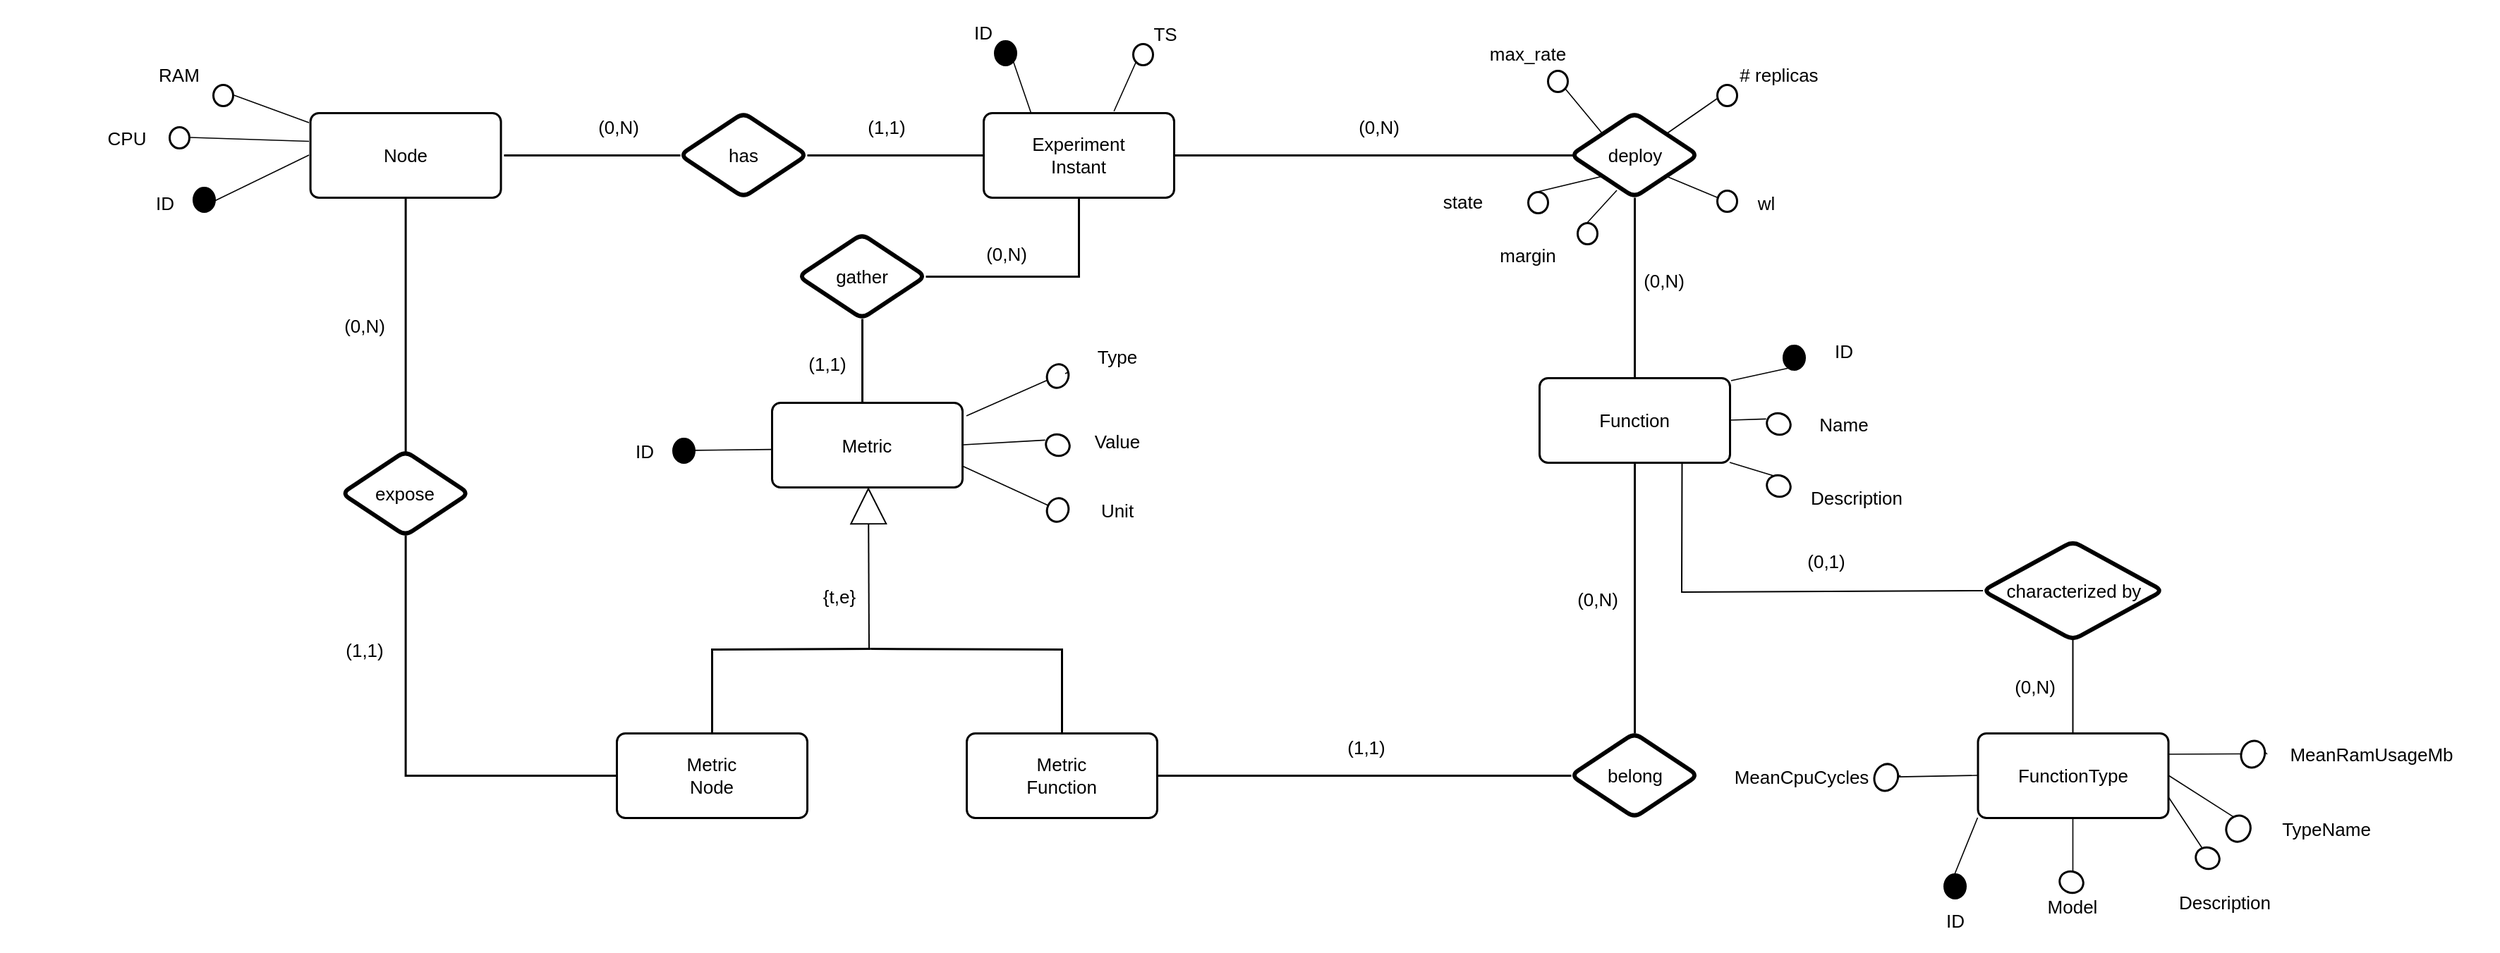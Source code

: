 <mxfile version="15.8.8" type="device" pages="2"><diagram id="wP2PnqFgxNLUTgQMqmHm" name="ER"><mxGraphModel dx="884" dy="578" grid="1" gridSize="10" guides="1" tooltips="1" connect="1" arrows="1" fold="1" page="1" pageScale="1" pageWidth="827" pageHeight="1169" math="0" shadow="0"><root><mxCell id="0"/><mxCell id="1" parent="0"/><UserObject label="Type" lucidchartObjectId="9b5dUzU8giL_" id="DMG1DFnpiJeSfh5ttnVi-2"><mxCell style="html=1;overflow=block;blockSpacing=1;whiteSpace=wrap;strokeColor=none;fillColor=none;whiteSpace=wrap;fontSize=13;fontColor=#000000;spacing=0;strokeWidth=1.5;" parent="1" vertex="1"><mxGeometry x="765" y="330" width="180" height="45" as="geometry"/></mxCell></UserObject><UserObject label="Name" lucidchartObjectId="Y64dgn3Zi4ZL" id="DMG1DFnpiJeSfh5ttnVi-3"><mxCell style="html=1;overflow=block;blockSpacing=1;whiteSpace=wrap;strokeColor=none;fillColor=none;whiteSpace=wrap;fontSize=13;fontColor=#000000;spacing=0;strokeWidth=1.5;" parent="1" vertex="1"><mxGeometry x="1280" y="378" width="180" height="45" as="geometry"/></mxCell></UserObject><UserObject label="ID" lucidchartObjectId="C24dDlDHfIA-" id="DMG1DFnpiJeSfh5ttnVi-4"><mxCell style="html=1;overflow=block;blockSpacing=1;whiteSpace=wrap;strokeColor=none;fillColor=none;whiteSpace=wrap;fontSize=13;fontColor=#000000;spacing=0;strokeWidth=1.5;" parent="1" vertex="1"><mxGeometry x="90" y="221" width="180" height="45" as="geometry"/></mxCell></UserObject><UserObject label="CPU" lucidchartObjectId="q44dg3XaO2_9" id="DMG1DFnpiJeSfh5ttnVi-5"><mxCell style="html=1;overflow=block;blockSpacing=1;whiteSpace=wrap;strokeColor=none;fillColor=none;whiteSpace=wrap;fontSize=13;fontColor=#000000;spacing=0;strokeWidth=1.5;" parent="1" vertex="1"><mxGeometry x="63" y="175" width="180" height="45" as="geometry"/></mxCell></UserObject><UserObject label="RAM" lucidchartObjectId="534d_1s6gbTO" id="DMG1DFnpiJeSfh5ttnVi-6"><mxCell style="html=1;overflow=block;blockSpacing=1;whiteSpace=wrap;strokeColor=none;fillColor=none;whiteSpace=wrap;fontSize=13;fontColor=#000000;spacing=0;strokeWidth=1.5;" parent="1" vertex="1"><mxGeometry x="100" y="130" width="180" height="45" as="geometry"/></mxCell></UserObject><UserObject label="&lt;span style=&quot;font-style: normal&quot;&gt;Node&lt;/span&gt;" lucidchartObjectId="OEEgFIjqCyPv" id="DMG1DFnpiJeSfh5ttnVi-7"><mxCell style="html=1;overflow=block;blockSpacing=1;whiteSpace=wrap;;whiteSpace=wrap;fontSize=13;fontColor=#000000;fontStyle=2;spacing=3.8;strokeOpacity=100;fillOpacity=100;rounded=1;absoluteArcSize=1;arcSize=12;fillColor=#ffffff;strokeWidth=1.5;" parent="1" vertex="1"><mxGeometry x="282.81" y="180" width="135" height="60" as="geometry"/></mxCell></UserObject><UserObject label="" lucidchartObjectId="-04dJttr7Dre" id="DMG1DFnpiJeSfh5ttnVi-8"><mxCell style="html=1;overflow=block;blockSpacing=1;whiteSpace=wrap;ellipse;whiteSpace=wrap;fontSize=13;spacing=3.8;strokeOpacity=100;fillOpacity=100;rounded=1;absoluteArcSize=1;arcSize=12;fillColor=#000000;strokeWidth=1.5;" parent="1" vertex="1"><mxGeometry x="200" y="233" width="15" height="17" as="geometry"/></mxCell></UserObject><UserObject label="" lucidchartObjectId="m34d_icjrmit" id="DMG1DFnpiJeSfh5ttnVi-9"><mxCell style="html=1;overflow=block;blockSpacing=1;whiteSpace=wrap;ellipse;whiteSpace=wrap;fontSize=13;spacing=3.8;strokeOpacity=100;fillOpacity=100;rounded=1;absoluteArcSize=1;arcSize=12;fillColor=#ffffff;strokeWidth=1.5;" parent="1" vertex="1"><mxGeometry x="214" y="160" width="14" height="15" as="geometry"/></mxCell></UserObject><UserObject label="" lucidchartObjectId="m34dn9Aj9rzF" id="DMG1DFnpiJeSfh5ttnVi-10"><mxCell style="html=1;jettySize=18;whiteSpace=wrap;fontSize=13;strokeOpacity=100;strokeWidth=0.8;rounded=0;startArrow=none;;endArrow=none;;exitX=-0.006;exitY=0.117;exitPerimeter=0;entryX=1.054;entryY=0.5;entryPerimeter=0;" parent="1" source="DMG1DFnpiJeSfh5ttnVi-7" target="DMG1DFnpiJeSfh5ttnVi-9" edge="1"><mxGeometry width="100" height="100" relative="1" as="geometry"><Array as="points"/></mxGeometry></mxCell></UserObject><UserObject label="" lucidchartObjectId="e44dvF2ZWF17" id="DMG1DFnpiJeSfh5ttnVi-11"><mxCell style="html=1;overflow=block;blockSpacing=1;whiteSpace=wrap;ellipse;whiteSpace=wrap;fontSize=13;spacing=3.8;strokeOpacity=100;fillOpacity=100;rounded=1;absoluteArcSize=1;arcSize=12;fillColor=#ffffff;strokeWidth=1.5;" parent="1" vertex="1"><mxGeometry x="183" y="190" width="14" height="15" as="geometry"/></mxCell></UserObject><UserObject label="" lucidchartObjectId="e44d~gqXf~aO" id="DMG1DFnpiJeSfh5ttnVi-12"><mxCell style="html=1;jettySize=18;whiteSpace=wrap;fontSize=13;strokeOpacity=100;strokeWidth=0.8;rounded=0;startArrow=none;;endArrow=none;;exitX=-0.006;exitY=0.337;exitPerimeter=0;entryX=1.054;entryY=0.5;entryPerimeter=0;" parent="1" source="DMG1DFnpiJeSfh5ttnVi-7" target="DMG1DFnpiJeSfh5ttnVi-11" edge="1"><mxGeometry width="100" height="100" relative="1" as="geometry"><Array as="points"/></mxGeometry></mxCell></UserObject><UserObject label="&lt;span style=&quot;font-style: normal&quot;&gt;Metric&lt;br&gt;&lt;/span&gt;" lucidchartObjectId="454dIQ~aDtU-" id="DMG1DFnpiJeSfh5ttnVi-13"><mxCell style="html=1;overflow=block;blockSpacing=1;whiteSpace=wrap;;whiteSpace=wrap;fontSize=13;fontColor=#000000;fontStyle=2;spacing=3.8;strokeOpacity=100;fillOpacity=100;rounded=1;absoluteArcSize=1;arcSize=12;fillColor=#ffffff;strokeWidth=1.5;" parent="1" vertex="1"><mxGeometry x="610" y="385.5" width="135" height="60" as="geometry"/></mxCell></UserObject><UserObject label="" lucidchartObjectId="A64dyH3geTrY" id="DMG1DFnpiJeSfh5ttnVi-14"><mxCell style="html=1;overflow=block;blockSpacing=1;whiteSpace=wrap;ellipse;whiteSpace=wrap;fontSize=13;spacing=3.8;strokeOpacity=100;fillOpacity=100;rounded=1;absoluteArcSize=1;arcSize=12;rotation=-69.15;fillColor=#ffffff;strokeWidth=1.5;" parent="1" vertex="1"><mxGeometry x="805" y="407" width="15" height="17" as="geometry"/></mxCell></UserObject><UserObject label="" lucidchartObjectId="N64dlVZlJCR0" id="DMG1DFnpiJeSfh5ttnVi-15"><mxCell style="html=1;jettySize=18;whiteSpace=wrap;fontSize=13;strokeOpacity=100;strokeWidth=0.8;rounded=0;startArrow=none;;endArrow=none;;exitX=0.5;exitY=-0.046;exitPerimeter=0;entryX=1.006;entryY=0.5;entryPerimeter=0;" parent="1" source="DMG1DFnpiJeSfh5ttnVi-14" target="DMG1DFnpiJeSfh5ttnVi-13" edge="1"><mxGeometry width="100" height="100" relative="1" as="geometry"><Array as="points"/></mxGeometry></mxCell></UserObject><UserObject label="Metric&lt;br&gt;Node" lucidchartObjectId="964dGT_Nt.-A" id="DMG1DFnpiJeSfh5ttnVi-16"><mxCell style="html=1;overflow=block;blockSpacing=1;whiteSpace=wrap;;whiteSpace=wrap;fontSize=13;fontColor=#000000;spacing=3.8;strokeOpacity=100;fillOpacity=100;rounded=1;absoluteArcSize=1;arcSize=12;fillColor=#ffffff;strokeWidth=1.5;" parent="1" vertex="1"><mxGeometry x="500" y="620" width="135" height="60" as="geometry"/></mxCell></UserObject><UserObject label="" lucidchartObjectId="Bb5dZPRpgHt." id="DMG1DFnpiJeSfh5ttnVi-27"><mxCell style="html=1;jettySize=18;whiteSpace=wrap;fontSize=13;strokeOpacity=100;strokeWidth=0.8;rounded=0;startArrow=none;;endArrow=none;;" parent="1" source="DMG1DFnpiJeSfh5ttnVi-68" edge="1"><mxGeometry width="100" height="100" relative="1" as="geometry"><Array as="points"/><mxPoint x="818" y="365" as="sourcePoint"/><mxPoint x="748" y="395" as="targetPoint"/></mxGeometry></mxCell></UserObject><UserObject label="" lucidchartObjectId="Rg5dHVJ4h0-_" id="DMG1DFnpiJeSfh5ttnVi-29"><mxCell style="html=1;jettySize=18;whiteSpace=wrap;fontSize=13;strokeOpacity=100;strokeWidth=0.8;rounded=0;startArrow=none;;endArrow=none;;exitX=-0.006;exitY=0.5;exitPerimeter=0;entryX=1.044;entryY=0.545;entryPerimeter=0;" parent="1" source="DMG1DFnpiJeSfh5ttnVi-7" target="DMG1DFnpiJeSfh5ttnVi-8" edge="1"><mxGeometry width="100" height="100" relative="1" as="geometry"><Array as="points"/></mxGeometry></mxCell></UserObject><UserObject label="&lt;span style=&quot;font-style: normal&quot;&gt;Function&lt;/span&gt;" lucidchartObjectId="~uSofGP1W5QT" id="DMG1DFnpiJeSfh5ttnVi-32"><mxCell style="html=1;overflow=block;blockSpacing=1;whiteSpace=wrap;;whiteSpace=wrap;fontSize=13;fontColor=#000000;fontStyle=2;spacing=3.8;strokeOpacity=100;fillOpacity=100;rounded=1;absoluteArcSize=1;arcSize=12;fillColor=#ffffff;strokeWidth=1.5;" parent="1" vertex="1"><mxGeometry x="1154" y="368" width="135" height="60" as="geometry"/></mxCell></UserObject><UserObject label="" lucidchartObjectId="~uSoPyirGRPD" id="DMG1DFnpiJeSfh5ttnVi-33"><mxCell style="html=1;overflow=block;blockSpacing=1;whiteSpace=wrap;ellipse;whiteSpace=wrap;fontSize=13;spacing=3.8;strokeOpacity=100;fillOpacity=100;rounded=1;absoluteArcSize=1;arcSize=12;rotation=-69.15;fillColor=#ffffff;strokeWidth=1.5;" parent="1" vertex="1"><mxGeometry x="1316" y="392" width="15" height="17" as="geometry"/></mxCell></UserObject><UserObject label="" lucidchartObjectId="~uSoH34Udley" id="DMG1DFnpiJeSfh5ttnVi-34"><mxCell style="html=1;jettySize=18;whiteSpace=wrap;fontSize=13;strokeOpacity=100;strokeWidth=0.8;rounded=0;startArrow=none;;endArrow=none;;exitX=0.5;exitY=-0.046;exitPerimeter=0;entryX=1.006;entryY=0.5;entryPerimeter=0;" parent="1" source="DMG1DFnpiJeSfh5ttnVi-33" target="DMG1DFnpiJeSfh5ttnVi-32" edge="1"><mxGeometry width="100" height="100" relative="1" as="geometry"><Array as="points"/></mxGeometry></mxCell></UserObject><UserObject label="ID" lucidchartObjectId="-vSogdpUPHWz" id="DMG1DFnpiJeSfh5ttnVi-35"><mxCell style="html=1;overflow=block;blockSpacing=1;whiteSpace=wrap;strokeColor=none;fillColor=none;whiteSpace=wrap;fontSize=13;fontColor=#000000;spacing=0;strokeWidth=1.5;" parent="1" vertex="1"><mxGeometry x="1280" y="326" width="180" height="45" as="geometry"/></mxCell></UserObject><UserObject label="" lucidchartObjectId="-vSoKPREWX-~" id="DMG1DFnpiJeSfh5ttnVi-36"><mxCell style="html=1;overflow=block;blockSpacing=1;whiteSpace=wrap;ellipse;whiteSpace=wrap;fontSize=13;spacing=3.8;strokeOpacity=100;fillOpacity=100;rounded=1;absoluteArcSize=1;arcSize=12;fillColor=#000000;strokeWidth=1.5;" parent="1" vertex="1"><mxGeometry x="1327" y="345" width="15" height="17" as="geometry"/></mxCell></UserObject><UserObject label="" lucidchartObjectId="-wSoa.VuNmsw" id="DMG1DFnpiJeSfh5ttnVi-37"><mxCell style="html=1;jettySize=18;whiteSpace=wrap;fontSize=13;strokeOpacity=100;strokeWidth=0.8;rounded=0;startArrow=none;;endArrow=none;;exitX=0.204;exitY=0.956;exitPerimeter=0;" parent="1" source="DMG1DFnpiJeSfh5ttnVi-36" edge="1"><mxGeometry width="100" height="100" relative="1" as="geometry"><Array as="points"/><mxPoint x="1290" y="370" as="targetPoint"/></mxGeometry></mxCell></UserObject><UserObject label="&lt;span style=&quot;font-style: normal&quot;&gt;Experiment&lt;br&gt;Instant&lt;br&gt;&lt;/span&gt;" lucidchartObjectId="AxSofEdzmQ-Y" id="DMG1DFnpiJeSfh5ttnVi-38"><mxCell style="html=1;overflow=block;blockSpacing=1;whiteSpace=wrap;;whiteSpace=wrap;fontSize=13;fontColor=#000000;fontStyle=2;spacing=3.8;strokeOpacity=100;fillOpacity=100;rounded=1;absoluteArcSize=1;arcSize=12;fillColor=#ffffff;strokeWidth=1.5;" parent="1" vertex="1"><mxGeometry x="760" y="180" width="135" height="60" as="geometry"/></mxCell></UserObject><UserObject label="deploy" lucidchartObjectId="aJSoNTptgdtV" id="DMG1DFnpiJeSfh5ttnVi-39"><mxCell style="html=1;overflow=block;blockSpacing=1;whiteSpace=wrap;rhombus;whiteSpace=wrap;fontSize=13;fontColor=#000000;spacing=3.8;strokeOpacity=100;rounded=1;absoluteArcSize=1;arcSize=12;strokeWidth=3;" parent="1" vertex="1"><mxGeometry x="1176.5" y="180" width="90" height="60" as="geometry"/></mxCell></UserObject><UserObject label="" lucidchartObjectId="aJSo2~Ef-OML" id="DMG1DFnpiJeSfh5ttnVi-40"><mxCell style="html=1;jettySize=18;whiteSpace=wrap;fontSize=13;fontColor=#000000;strokeWidth=1.5;rounded=1;arcSize=0;edgeStyle=orthogonalEdgeStyle;startArrow=none;;endArrow=none;;exitX=0.5;exitY=1;entryX=0.5;entryY=0;entryDx=0;entryDy=0;exitDx=0;exitDy=0;" parent="1" source="DMG1DFnpiJeSfh5ttnVi-39" target="DMG1DFnpiJeSfh5ttnVi-32" edge="1"><mxGeometry width="100" height="100" relative="1" as="geometry"><Array as="points"/><mxPoint x="865" y="245" as="targetPoint"/></mxGeometry></mxCell></UserObject><mxCell id="DMG1DFnpiJeSfh5ttnVi-41" value="(0,N)" style="text;html=1;resizable=0;labelBackgroundColor=#ffffff;align=center;verticalAlign=middle;fontColor=#000000;;fontSize=13;" parent="DMG1DFnpiJeSfh5ttnVi-40" vertex="1"><mxGeometry relative="1" as="geometry"><mxPoint x="20" y="-5" as="offset"/></mxGeometry></mxCell><UserObject label="" lucidchartObjectId="aJSolJxIZP1x" id="DMG1DFnpiJeSfh5ttnVi-42"><mxCell style="html=1;jettySize=18;whiteSpace=wrap;fontSize=13;fontColor=#000000;strokeWidth=1.5;rounded=1;arcSize=0;edgeStyle=orthogonalEdgeStyle;startArrow=none;;endArrow=none;;exitX=0.016;exitY=0.5;exitPerimeter=0;entryX=1;entryY=0.5;entryDx=0;entryDy=0;" parent="1" source="DMG1DFnpiJeSfh5ttnVi-39" target="DMG1DFnpiJeSfh5ttnVi-38" edge="1"><mxGeometry width="100" height="100" relative="1" as="geometry"><Array as="points"/></mxGeometry></mxCell></UserObject><mxCell id="DMG1DFnpiJeSfh5ttnVi-43" value="(0,N)" style="text;html=1;resizable=0;labelBackgroundColor=#ffffff;align=center;verticalAlign=middle;fontColor=#000000;;fontSize=13;" parent="DMG1DFnpiJeSfh5ttnVi-42" vertex="1"><mxGeometry x="-0.581" relative="1" as="geometry"><mxPoint x="-79" y="-20" as="offset"/></mxGeometry></mxCell><UserObject label="Value" lucidchartObjectId="NJSoYLaRE0Ns" id="DMG1DFnpiJeSfh5ttnVi-44"><mxCell style="html=1;overflow=block;blockSpacing=1;whiteSpace=wrap;strokeColor=none;fillColor=none;whiteSpace=wrap;fontSize=13;fontColor=#000000;spacing=0;strokeWidth=1.5;" parent="1" vertex="1"><mxGeometry x="765" y="390" width="180" height="45" as="geometry"/></mxCell></UserObject><UserObject label="expose" lucidchartObjectId="QKSovwFdbwl8" id="DMG1DFnpiJeSfh5ttnVi-45"><mxCell style="html=1;overflow=block;blockSpacing=1;whiteSpace=wrap;rhombus;whiteSpace=wrap;fontSize=13;fontColor=#000000;spacing=3.8;strokeOpacity=100;rounded=1;absoluteArcSize=1;arcSize=12;strokeWidth=3;" parent="1" vertex="1"><mxGeometry x="305.31" y="420" width="90" height="60" as="geometry"/></mxCell></UserObject><UserObject label="" lucidchartObjectId="QKSoPwRiHVoJ" id="DMG1DFnpiJeSfh5ttnVi-46"><mxCell style="html=1;jettySize=18;whiteSpace=wrap;fontSize=13;fontColor=#000000;strokeWidth=1.5;rounded=1;arcSize=0;edgeStyle=orthogonalEdgeStyle;startArrow=none;;endArrow=none;;exitX=0.5;exitY=0.009;exitPerimeter=0;entryX=0.5;entryY=1;entryDx=0;entryDy=0;" parent="1" source="DMG1DFnpiJeSfh5ttnVi-45" target="DMG1DFnpiJeSfh5ttnVi-7" edge="1"><mxGeometry width="100" height="100" relative="1" as="geometry"><Array as="points"/><mxPoint x="335" y="275" as="targetPoint"/></mxGeometry></mxCell></UserObject><mxCell id="DMG1DFnpiJeSfh5ttnVi-47" value="(1,1)" style="text;html=1;resizable=0;labelBackgroundColor=#ffffff;align=center;verticalAlign=middle;fontColor=#000000;;fontSize=13;" parent="DMG1DFnpiJeSfh5ttnVi-46" vertex="1"><mxGeometry x="-0.179" relative="1" as="geometry"><mxPoint x="-30" y="214" as="offset"/></mxGeometry></mxCell><UserObject label="" lucidchartObjectId="QKSozWpXTLyd" id="DMG1DFnpiJeSfh5ttnVi-48"><mxCell style="html=1;jettySize=18;whiteSpace=wrap;fontSize=13;fontColor=#000000;strokeWidth=1.5;rounded=1;arcSize=0;edgeStyle=orthogonalEdgeStyle;startArrow=none;;endArrow=none;;exitX=0.5;exitY=0.991;exitPerimeter=0;entryX=0;entryY=0.5;entryDx=0;entryDy=0;" parent="1" source="DMG1DFnpiJeSfh5ttnVi-45" target="DMG1DFnpiJeSfh5ttnVi-16" edge="1"><mxGeometry width="100" height="100" relative="1" as="geometry"><Array as="points"/></mxGeometry></mxCell></UserObject><mxCell id="DMG1DFnpiJeSfh5ttnVi-49" value="(0,N)" style="text;html=1;resizable=0;labelBackgroundColor=#ffffff;align=center;verticalAlign=middle;fontColor=#000000;;fontSize=13;" parent="DMG1DFnpiJeSfh5ttnVi-48" vertex="1"><mxGeometry relative="1" as="geometry"><mxPoint x="-30" y="-309" as="offset"/></mxGeometry></mxCell><UserObject label="" lucidchartObjectId="Wa5d695DNU6g" id="DMG1DFnpiJeSfh5ttnVi-68"><mxCell style="html=1;overflow=block;blockSpacing=1;whiteSpace=wrap;ellipse;whiteSpace=wrap;fontSize=13;spacing=3.8;strokeOpacity=100;fillOpacity=100;rounded=1;absoluteArcSize=1;arcSize=12;rotation=23.529;fillColor=#ffffff;strokeWidth=1.5;" parent="1" vertex="1"><mxGeometry x="805" y="358" width="15" height="17" as="geometry"/></mxCell></UserObject><mxCell id="DMG1DFnpiJeSfh5ttnVi-69" value="" style="html=1;jettySize=18;whiteSpace=wrap;fontSize=13;strokeOpacity=100;strokeWidth=0.8;rounded=0;startArrow=none;;endArrow=none;;" parent="1" target="DMG1DFnpiJeSfh5ttnVi-68" edge="1"><mxGeometry width="100" height="100" relative="1" as="geometry"><Array as="points"/><mxPoint x="818" y="365" as="sourcePoint"/><mxPoint x="738" y="395" as="targetPoint"/></mxGeometry></mxCell><UserObject label="" lucidchartObjectId="Bb5dZPRpgHt." id="DMG1DFnpiJeSfh5ttnVi-70"><mxCell style="html=1;jettySize=18;whiteSpace=wrap;fontSize=13;strokeOpacity=100;strokeWidth=0.8;rounded=0;startArrow=none;;endArrow=none;;entryX=1;entryY=0.75;entryDx=0;entryDy=0;" parent="1" source="DMG1DFnpiJeSfh5ttnVi-71" target="DMG1DFnpiJeSfh5ttnVi-13" edge="1"><mxGeometry width="100" height="100" relative="1" as="geometry"><Array as="points"/><mxPoint x="818" y="455" as="sourcePoint"/><mxPoint x="748" y="425" as="targetPoint"/></mxGeometry></mxCell></UserObject><UserObject label="" lucidchartObjectId="Wa5d695DNU6g" id="DMG1DFnpiJeSfh5ttnVi-71"><mxCell style="html=1;overflow=block;blockSpacing=1;whiteSpace=wrap;ellipse;whiteSpace=wrap;fontSize=13;spacing=3.8;strokeOpacity=100;fillOpacity=100;rounded=1;absoluteArcSize=1;arcSize=12;rotation=23.529;fillColor=#ffffff;strokeWidth=1.5;" parent="1" vertex="1"><mxGeometry x="805" y="453" width="15" height="17" as="geometry"/></mxCell></UserObject><UserObject label="Unit" lucidchartObjectId="9b5dUzU8giL_" id="DMG1DFnpiJeSfh5ttnVi-72"><mxCell style="html=1;overflow=block;blockSpacing=1;whiteSpace=wrap;strokeColor=none;fillColor=none;whiteSpace=wrap;fontSize=13;fontColor=#000000;spacing=0;strokeWidth=1.5;" parent="1" vertex="1"><mxGeometry x="765" y="439" width="180" height="45" as="geometry"/></mxCell></UserObject><UserObject label="max_rate" lucidchartObjectId="534d_1s6gbTO" id="DMG1DFnpiJeSfh5ttnVi-83"><mxCell style="html=1;overflow=block;blockSpacing=1;whiteSpace=wrap;strokeColor=none;fillColor=none;whiteSpace=wrap;fontSize=13;fontColor=#000000;spacing=0;strokeWidth=1.5;" parent="1" vertex="1"><mxGeometry x="1055.5" y="115" width="180" height="45" as="geometry"/></mxCell></UserObject><UserObject label="# replicas" lucidchartObjectId="C24dDlDHfIA-" id="DMG1DFnpiJeSfh5ttnVi-86"><mxCell style="html=1;overflow=block;blockSpacing=1;whiteSpace=wrap;strokeColor=none;fillColor=none;whiteSpace=wrap;fontSize=13;fontColor=#000000;spacing=0;strokeWidth=1.5;rotation=0;" parent="1" vertex="1"><mxGeometry x="1288.5" y="130" width="70" height="45" as="geometry"/></mxCell></UserObject><UserObject label="" lucidchartObjectId="-wSoa.VuNmsw" id="DMG1DFnpiJeSfh5ttnVi-88"><mxCell style="html=1;jettySize=18;whiteSpace=wrap;fontSize=13;strokeOpacity=100;strokeWidth=0.8;rounded=0;startArrow=none;;endArrow=none;;entryX=0;entryY=0;entryDx=0;entryDy=0;" parent="1" target="DMG1DFnpiJeSfh5ttnVi-39" edge="1"><mxGeometry width="100" height="100" relative="1" as="geometry"><Array as="points"/><mxPoint x="1170" y="160" as="sourcePoint"/><mxPoint x="1299" y="387.99" as="targetPoint"/></mxGeometry></mxCell></UserObject><UserObject label="" lucidchartObjectId="m34d_icjrmit" id="DMG1DFnpiJeSfh5ttnVi-90"><mxCell style="html=1;overflow=block;blockSpacing=1;whiteSpace=wrap;ellipse;whiteSpace=wrap;fontSize=13;spacing=3.8;strokeOpacity=100;fillOpacity=100;rounded=1;absoluteArcSize=1;arcSize=12;fillColor=#ffffff;strokeWidth=1.5;" parent="1" vertex="1"><mxGeometry x="1160" y="150" width="14" height="15" as="geometry"/></mxCell></UserObject><UserObject label="" lucidchartObjectId="-wSoa.VuNmsw" id="DMG1DFnpiJeSfh5ttnVi-92"><mxCell style="html=1;jettySize=18;whiteSpace=wrap;fontSize=13;strokeOpacity=100;strokeWidth=0.8;rounded=0;startArrow=none;;endArrow=none;;entryX=1;entryY=0;entryDx=0;entryDy=0;" parent="1" target="DMG1DFnpiJeSfh5ttnVi-39" edge="1"><mxGeometry width="100" height="100" relative="1" as="geometry"><Array as="points"/><mxPoint x="1280" y="170" as="sourcePoint"/><mxPoint x="1209" y="205" as="targetPoint"/></mxGeometry></mxCell></UserObject><UserObject label="" lucidchartObjectId="m34d_icjrmit" id="DMG1DFnpiJeSfh5ttnVi-93"><mxCell style="html=1;overflow=block;blockSpacing=1;whiteSpace=wrap;ellipse;whiteSpace=wrap;fontSize=13;spacing=3.8;strokeOpacity=100;fillOpacity=100;rounded=1;absoluteArcSize=1;arcSize=12;fillColor=#ffffff;strokeWidth=1.5;" parent="1" vertex="1"><mxGeometry x="1280" y="160" width="14" height="15" as="geometry"/></mxCell></UserObject><UserObject label="" lucidchartObjectId="m34d_icjrmit" id="DMG1DFnpiJeSfh5ttnVi-97"><mxCell style="html=1;overflow=block;blockSpacing=1;whiteSpace=wrap;ellipse;whiteSpace=wrap;fontSize=13;spacing=3.8;strokeOpacity=100;fillOpacity=100;rounded=1;absoluteArcSize=1;arcSize=12;fillColor=#ffffff;strokeWidth=1.5;" parent="1" vertex="1"><mxGeometry x="1280" y="235" width="14" height="15" as="geometry"/></mxCell></UserObject><UserObject label="" lucidchartObjectId="m34dn9Aj9rzF" id="DMG1DFnpiJeSfh5ttnVi-98"><mxCell style="html=1;jettySize=18;whiteSpace=wrap;fontSize=13;strokeOpacity=100;strokeWidth=0.8;rounded=0;startArrow=none;;endArrow=none;;entryX=1;entryY=1;entryDx=0;entryDy=0;exitX=0;exitY=0.422;exitDx=0;exitDy=0;exitPerimeter=0;" parent="1" source="DMG1DFnpiJeSfh5ttnVi-99" target="DMG1DFnpiJeSfh5ttnVi-39" edge="1"><mxGeometry width="100" height="100" relative="1" as="geometry"><Array as="points"/><mxPoint x="1280" y="240" as="sourcePoint"/><mxPoint x="580" y="80" as="targetPoint"/></mxGeometry></mxCell></UserObject><UserObject label="wl" lucidchartObjectId="C24dDlDHfIA-" id="DMG1DFnpiJeSfh5ttnVi-99"><mxCell style="html=1;overflow=block;blockSpacing=1;whiteSpace=wrap;strokeColor=none;fillColor=none;whiteSpace=wrap;fontSize=13;fontColor=#000000;spacing=0;strokeWidth=1.5;rotation=0;" parent="1" vertex="1"><mxGeometry x="1280" y="221" width="70" height="45" as="geometry"/></mxCell></UserObject><UserObject label="Metric&lt;br&gt;Function" lucidchartObjectId="964dGT_Nt.-A" id="DMG1DFnpiJeSfh5ttnVi-102"><mxCell style="html=1;overflow=block;blockSpacing=1;whiteSpace=wrap;;whiteSpace=wrap;fontSize=13;fontColor=#000000;spacing=3.8;strokeOpacity=100;fillOpacity=100;rounded=1;absoluteArcSize=1;arcSize=12;fillColor=#ffffff;strokeWidth=1.5;" parent="1" vertex="1"><mxGeometry x="748" y="620" width="135" height="60" as="geometry"/></mxCell></UserObject><UserObject label="" lucidchartObjectId="aJSolJxIZP1x" id="DMG1DFnpiJeSfh5ttnVi-103"><mxCell style="html=1;jettySize=18;whiteSpace=wrap;fontSize=13;fontColor=#000000;strokeWidth=1.5;rounded=1;arcSize=0;edgeStyle=orthogonalEdgeStyle;startArrow=none;;endArrow=none;;entryX=0.5;entryY=0;entryDx=0;entryDy=0;" parent="1" target="DMG1DFnpiJeSfh5ttnVi-16" edge="1"><mxGeometry width="100" height="100" relative="1" as="geometry"><Array as="points"/><mxPoint x="680" y="560" as="sourcePoint"/><mxPoint x="905.0" y="220" as="targetPoint"/></mxGeometry></mxCell></UserObject><UserObject label="" lucidchartObjectId="aJSolJxIZP1x" id="DMG1DFnpiJeSfh5ttnVi-105"><mxCell style="html=1;jettySize=18;whiteSpace=wrap;fontSize=13;fontColor=#000000;strokeWidth=1.5;rounded=1;arcSize=0;edgeStyle=orthogonalEdgeStyle;startArrow=none;;endArrow=none;;entryX=0.5;entryY=0;entryDx=0;entryDy=0;" parent="1" target="DMG1DFnpiJeSfh5ttnVi-102" edge="1"><mxGeometry width="100" height="100" relative="1" as="geometry"><Array as="points"/><mxPoint x="680" y="560" as="sourcePoint"/><mxPoint x="577.5" y="630" as="targetPoint"/></mxGeometry></mxCell></UserObject><mxCell id="DMG1DFnpiJeSfh5ttnVi-106" value="" style="endArrow=block;html=1;rounded=0;entryX=0.5;entryY=1;entryDx=0;entryDy=0;endFill=0;endSize=24;" parent="1" edge="1"><mxGeometry width="50" height="50" relative="1" as="geometry"><mxPoint x="679" y="560" as="sourcePoint"/><mxPoint x="678.5" y="445.5" as="targetPoint"/></mxGeometry></mxCell><UserObject label="has" lucidchartObjectId="QKSovwFdbwl8" id="DMG1DFnpiJeSfh5ttnVi-107"><mxCell style="html=1;overflow=block;blockSpacing=1;whiteSpace=wrap;rhombus;whiteSpace=wrap;fontSize=13;fontColor=#000000;spacing=3.8;strokeOpacity=100;rounded=1;absoluteArcSize=1;arcSize=12;strokeWidth=3;" parent="1" vertex="1"><mxGeometry x="545" y="180" width="90" height="60" as="geometry"/></mxCell></UserObject><UserObject label="" lucidchartObjectId="QKSoPwRiHVoJ" id="DMG1DFnpiJeSfh5ttnVi-110"><mxCell style="html=1;jettySize=18;whiteSpace=wrap;fontSize=13;fontColor=#000000;strokeWidth=1.5;rounded=1;arcSize=0;edgeStyle=orthogonalEdgeStyle;startArrow=none;;endArrow=none;;exitX=0;exitY=0.5;exitDx=0;exitDy=0;" parent="1" source="DMG1DFnpiJeSfh5ttnVi-107" edge="1"><mxGeometry width="100" height="100" relative="1" as="geometry"><Array as="points"/><mxPoint x="420" y="210" as="targetPoint"/><mxPoint x="360.31" y="430.54" as="sourcePoint"/></mxGeometry></mxCell></UserObject><mxCell id="DMG1DFnpiJeSfh5ttnVi-111" value="(1,1)" style="text;html=1;resizable=0;labelBackgroundColor=#ffffff;align=center;verticalAlign=middle;fontColor=#000000;;fontSize=13;" parent="DMG1DFnpiJeSfh5ttnVi-110" vertex="1"><mxGeometry x="-0.179" relative="1" as="geometry"><mxPoint x="197" y="-20" as="offset"/></mxGeometry></mxCell><UserObject label="" lucidchartObjectId="QKSozWpXTLyd" id="DMG1DFnpiJeSfh5ttnVi-112"><mxCell style="html=1;jettySize=18;whiteSpace=wrap;fontSize=13;fontColor=#000000;strokeWidth=1.5;rounded=1;arcSize=0;edgeStyle=orthogonalEdgeStyle;startArrow=none;;endArrow=none;;exitX=1;exitY=0.5;entryX=0;entryY=0.5;entryDx=0;entryDy=0;exitDx=0;exitDy=0;" parent="1" source="DMG1DFnpiJeSfh5ttnVi-107" target="DMG1DFnpiJeSfh5ttnVi-38" edge="1"><mxGeometry width="100" height="100" relative="1" as="geometry"><Array as="points"/><mxPoint x="360.31" y="489.46" as="sourcePoint"/><mxPoint x="510" y="660" as="targetPoint"/></mxGeometry></mxCell></UserObject><mxCell id="DMG1DFnpiJeSfh5ttnVi-113" value="(0,N)" style="text;html=1;resizable=0;labelBackgroundColor=#ffffff;align=center;verticalAlign=middle;fontColor=#000000;;fontSize=13;" parent="DMG1DFnpiJeSfh5ttnVi-112" vertex="1"><mxGeometry relative="1" as="geometry"><mxPoint x="-197" y="-20" as="offset"/></mxGeometry></mxCell><UserObject label="gather" lucidchartObjectId="QKSovwFdbwl8" id="DMG1DFnpiJeSfh5ttnVi-114"><mxCell style="html=1;overflow=block;blockSpacing=1;whiteSpace=wrap;rhombus;whiteSpace=wrap;fontSize=13;fontColor=#000000;spacing=3.8;strokeOpacity=100;rounded=1;absoluteArcSize=1;arcSize=12;strokeWidth=3;" parent="1" vertex="1"><mxGeometry x="629" y="266" width="90" height="60" as="geometry"/></mxCell></UserObject><UserObject label="" lucidchartObjectId="QKSoPwRiHVoJ" id="DMG1DFnpiJeSfh5ttnVi-115"><mxCell style="html=1;jettySize=18;whiteSpace=wrap;fontSize=13;fontColor=#000000;strokeWidth=1.5;rounded=1;arcSize=0;edgeStyle=orthogonalEdgeStyle;startArrow=none;;endArrow=none;;exitX=0.5;exitY=1;exitDx=0;exitDy=0;entryX=1;entryY=0.5;entryDx=0;entryDy=0;" parent="1" source="DMG1DFnpiJeSfh5ttnVi-38" target="DMG1DFnpiJeSfh5ttnVi-114" edge="1"><mxGeometry width="100" height="100" relative="1" as="geometry"><Array as="points"/><mxPoint x="430" y="220" as="targetPoint"/><mxPoint x="555" y="220" as="sourcePoint"/></mxGeometry></mxCell></UserObject><mxCell id="DMG1DFnpiJeSfh5ttnVi-116" value="(1,1)" style="text;html=1;resizable=0;labelBackgroundColor=#ffffff;align=center;verticalAlign=middle;fontColor=#000000;;fontSize=13;" parent="DMG1DFnpiJeSfh5ttnVi-115" vertex="1"><mxGeometry x="-0.179" relative="1" as="geometry"><mxPoint x="-167" y="62" as="offset"/></mxGeometry></mxCell><UserObject label="" lucidchartObjectId="QKSoPwRiHVoJ" id="DMG1DFnpiJeSfh5ttnVi-117"><mxCell style="html=1;jettySize=18;whiteSpace=wrap;fontSize=13;fontColor=#000000;strokeWidth=1.5;rounded=1;arcSize=0;edgeStyle=orthogonalEdgeStyle;startArrow=none;;endArrow=none;;entryX=0.5;entryY=1;entryDx=0;entryDy=0;exitX=0.5;exitY=0;exitDx=0;exitDy=0;" parent="1" source="DMG1DFnpiJeSfh5ttnVi-13" target="DMG1DFnpiJeSfh5ttnVi-114" edge="1"><mxGeometry width="100" height="100" relative="1" as="geometry"><Array as="points"><mxPoint x="674" y="385"/></Array><mxPoint x="674" y="340.0" as="targetPoint"/><mxPoint x="658" y="385" as="sourcePoint"/></mxGeometry></mxCell></UserObject><mxCell id="DMG1DFnpiJeSfh5ttnVi-118" value="(0,N)" style="text;html=1;resizable=0;labelBackgroundColor=#ffffff;align=center;verticalAlign=middle;fontColor=#000000;;fontSize=13;" parent="DMG1DFnpiJeSfh5ttnVi-117" vertex="1"><mxGeometry x="-0.179" relative="1" as="geometry"><mxPoint x="102" y="-83" as="offset"/></mxGeometry></mxCell><UserObject label="" lucidchartObjectId="Rg5dHVJ4h0-_" id="DMG1DFnpiJeSfh5ttnVi-121"><mxCell style="html=1;jettySize=18;whiteSpace=wrap;fontSize=13;strokeOpacity=100;strokeWidth=0.8;rounded=0;startArrow=none;;endArrow=none;;entryX=0;entryY=0.5;entryDx=0;entryDy=0;" parent="1" source="DMG1DFnpiJeSfh5ttnVi-120" edge="1"><mxGeometry width="100" height="100" relative="1" as="geometry"><Array as="points"/><mxPoint x="550" y="419.32" as="sourcePoint"/><mxPoint x="610" y="418.82" as="targetPoint"/></mxGeometry></mxCell></UserObject><UserObject label="" lucidchartObjectId="-04dJttr7Dre" id="DMG1DFnpiJeSfh5ttnVi-120"><mxCell style="html=1;overflow=block;blockSpacing=1;whiteSpace=wrap;ellipse;whiteSpace=wrap;fontSize=13;spacing=3.8;strokeOpacity=100;fillOpacity=100;rounded=1;absoluteArcSize=1;arcSize=12;fillColor=#000000;strokeWidth=1.5;" parent="1" vertex="1"><mxGeometry x="540" y="411" width="15" height="17" as="geometry"/></mxCell></UserObject><mxCell id="DMG1DFnpiJeSfh5ttnVi-123" value="" style="html=1;jettySize=18;whiteSpace=wrap;fontSize=13;strokeOpacity=100;strokeWidth=0.8;rounded=0;startArrow=none;;endArrow=none;;entryX=0;entryY=0.5;entryDx=0;entryDy=0;" parent="1" target="DMG1DFnpiJeSfh5ttnVi-120" edge="1"><mxGeometry width="100" height="100" relative="1" as="geometry"><Array as="points"/><mxPoint x="550" y="419.32" as="sourcePoint"/><mxPoint x="610" y="418.82" as="targetPoint"/></mxGeometry></mxCell><UserObject label="ID" lucidchartObjectId="C24dDlDHfIA-" id="DMG1DFnpiJeSfh5ttnVi-124"><mxCell style="html=1;overflow=block;blockSpacing=1;whiteSpace=wrap;strokeColor=none;fillColor=none;whiteSpace=wrap;fontSize=13;fontColor=#000000;spacing=0;strokeWidth=1.5;" parent="1" vertex="1"><mxGeometry x="430" y="397" width="180" height="45" as="geometry"/></mxCell></UserObject><UserObject label="belong" lucidchartObjectId="QKSovwFdbwl8" id="DMG1DFnpiJeSfh5ttnVi-125"><mxCell style="html=1;overflow=block;blockSpacing=1;whiteSpace=wrap;rhombus;whiteSpace=wrap;fontSize=13;fontColor=#000000;spacing=3.8;strokeOpacity=100;rounded=1;absoluteArcSize=1;arcSize=12;strokeWidth=3;" parent="1" vertex="1"><mxGeometry x="1176.5" y="620" width="90" height="60" as="geometry"/></mxCell></UserObject><UserObject label="" lucidchartObjectId="aJSo2~Ef-OML" id="DMG1DFnpiJeSfh5ttnVi-126"><mxCell style="html=1;jettySize=18;whiteSpace=wrap;fontSize=13;fontColor=#000000;strokeWidth=1.5;rounded=1;arcSize=0;edgeStyle=orthogonalEdgeStyle;startArrow=none;;endArrow=none;;exitX=0.5;exitY=1;entryX=0.5;entryY=0;entryDx=0;entryDy=0;exitDx=0;exitDy=0;" parent="1" source="DMG1DFnpiJeSfh5ttnVi-32" target="DMG1DFnpiJeSfh5ttnVi-125" edge="1"><mxGeometry width="100" height="100" relative="1" as="geometry"><Array as="points"/><mxPoint x="1231.5" y="378" as="targetPoint"/><mxPoint x="1231.5" y="250" as="sourcePoint"/></mxGeometry></mxCell></UserObject><mxCell id="DMG1DFnpiJeSfh5ttnVi-127" value="(1,1)" style="text;html=1;resizable=0;labelBackgroundColor=#ffffff;align=center;verticalAlign=middle;fontColor=#000000;;fontSize=13;" parent="DMG1DFnpiJeSfh5ttnVi-126" vertex="1"><mxGeometry relative="1" as="geometry"><mxPoint x="-191" y="106" as="offset"/></mxGeometry></mxCell><UserObject label="" lucidchartObjectId="aJSo2~Ef-OML" id="DMG1DFnpiJeSfh5ttnVi-128"><mxCell style="html=1;jettySize=18;whiteSpace=wrap;fontSize=13;fontColor=#000000;strokeWidth=1.5;rounded=1;arcSize=0;edgeStyle=orthogonalEdgeStyle;startArrow=none;;endArrow=none;;exitX=1;exitY=0.5;entryX=0;entryY=0.5;entryDx=0;entryDy=0;exitDx=0;exitDy=0;" parent="1" source="DMG1DFnpiJeSfh5ttnVi-102" target="DMG1DFnpiJeSfh5ttnVi-125" edge="1"><mxGeometry width="100" height="100" relative="1" as="geometry"><Array as="points"/><mxPoint x="1231.5" y="630" as="targetPoint"/><mxPoint x="1231.5" y="438" as="sourcePoint"/></mxGeometry></mxCell></UserObject><mxCell id="DMG1DFnpiJeSfh5ttnVi-129" value="(0,N)" style="text;html=1;resizable=0;labelBackgroundColor=#ffffff;align=center;verticalAlign=middle;fontColor=#000000;;fontSize=13;" parent="DMG1DFnpiJeSfh5ttnVi-128" vertex="1"><mxGeometry relative="1" as="geometry"><mxPoint x="165" y="-125" as="offset"/></mxGeometry></mxCell><UserObject label="" lucidchartObjectId="-wSoa.VuNmsw" id="DMG1DFnpiJeSfh5ttnVi-131"><mxCell style="html=1;jettySize=18;whiteSpace=wrap;fontSize=13;strokeOpacity=100;strokeWidth=0.8;rounded=0;startArrow=none;;endArrow=none;;entryX=0.25;entryY=0;entryDx=0;entryDy=0;" parent="1" target="DMG1DFnpiJeSfh5ttnVi-38" edge="1"><mxGeometry width="100" height="100" relative="1" as="geometry"><Array as="points"/><mxPoint x="780" y="140" as="sourcePoint"/><mxPoint x="400.0" y="70" as="targetPoint"/></mxGeometry></mxCell></UserObject><UserObject label="" lucidchartObjectId="-wSoa.VuNmsw" id="DMG1DFnpiJeSfh5ttnVi-134"><mxCell style="html=1;jettySize=18;whiteSpace=wrap;fontSize=13;strokeOpacity=100;strokeWidth=0.8;rounded=0;startArrow=none;;endArrow=none;;entryX=0.686;entryY=-0.019;entryDx=0;entryDy=0;entryPerimeter=0;" parent="1" target="DMG1DFnpiJeSfh5ttnVi-38" edge="1"><mxGeometry width="100" height="100" relative="1" as="geometry"><Array as="points"/><mxPoint x="870" y="140" as="sourcePoint"/><mxPoint x="1254" y="205" as="targetPoint"/></mxGeometry></mxCell></UserObject><UserObject label="" lucidchartObjectId="m34d_icjrmit" id="DMG1DFnpiJeSfh5ttnVi-135"><mxCell style="html=1;overflow=block;blockSpacing=1;whiteSpace=wrap;ellipse;whiteSpace=wrap;fontSize=13;spacing=3.8;strokeOpacity=100;fillOpacity=100;rounded=1;absoluteArcSize=1;arcSize=12;fillColor=#ffffff;strokeWidth=1.5;" parent="1" vertex="1"><mxGeometry x="866" y="131" width="14" height="15" as="geometry"/></mxCell></UserObject><UserObject label="ID" lucidchartObjectId="534d_1s6gbTO" id="DMG1DFnpiJeSfh5ttnVi-136"><mxCell style="html=1;overflow=block;blockSpacing=1;whiteSpace=wrap;strokeColor=none;fillColor=none;whiteSpace=wrap;fontSize=13;fontColor=#000000;spacing=0;strokeWidth=1.5;" parent="1" vertex="1"><mxGeometry x="670" y="100" width="180" height="45" as="geometry"/></mxCell></UserObject><UserObject label="TS" lucidchartObjectId="534d_1s6gbTO" id="DMG1DFnpiJeSfh5ttnVi-137"><mxCell style="html=1;overflow=block;blockSpacing=1;whiteSpace=wrap;strokeColor=none;fillColor=none;whiteSpace=wrap;fontSize=13;fontColor=#000000;spacing=0;strokeWidth=1.5;" parent="1" vertex="1"><mxGeometry x="798.5" y="101" width="180" height="45" as="geometry"/></mxCell></UserObject><UserObject label="" lucidchartObjectId="-04dJttr7Dre" id="DMG1DFnpiJeSfh5ttnVi-138"><mxCell style="html=1;overflow=block;blockSpacing=1;whiteSpace=wrap;ellipse;whiteSpace=wrap;fontSize=13;spacing=3.8;strokeOpacity=100;fillOpacity=100;rounded=1;absoluteArcSize=1;arcSize=12;fillColor=#000000;strokeWidth=1.5;" parent="1" vertex="1"><mxGeometry x="768" y="129" width="15" height="17" as="geometry"/></mxCell></UserObject><UserObject label="Description" lucidchartObjectId="Y64dgn3Zi4ZL" id="DMG1DFnpiJeSfh5ttnVi-140"><mxCell style="html=1;overflow=block;blockSpacing=1;whiteSpace=wrap;strokeColor=none;fillColor=none;whiteSpace=wrap;fontSize=13;fontColor=#000000;spacing=0;strokeWidth=1.5;" parent="1" vertex="1"><mxGeometry x="1288.5" y="430" width="180" height="45" as="geometry"/></mxCell></UserObject><UserObject label="" lucidchartObjectId="~uSoPyirGRPD" id="DMG1DFnpiJeSfh5ttnVi-141"><mxCell style="html=1;overflow=block;blockSpacing=1;whiteSpace=wrap;ellipse;whiteSpace=wrap;fontSize=13;spacing=3.8;strokeOpacity=100;fillOpacity=100;rounded=1;absoluteArcSize=1;arcSize=12;rotation=-69.15;fillColor=#ffffff;strokeWidth=1.5;" parent="1" vertex="1"><mxGeometry x="1316" y="436" width="15" height="17" as="geometry"/></mxCell></UserObject><UserObject label="" lucidchartObjectId="~uSoH34Udley" id="DMG1DFnpiJeSfh5ttnVi-142"><mxCell style="html=1;jettySize=18;whiteSpace=wrap;fontSize=13;strokeOpacity=100;strokeWidth=0.8;rounded=0;startArrow=none;;endArrow=none;;entryX=1;entryY=0;entryDx=0;entryDy=0;exitX=1;exitY=1;exitDx=0;exitDy=0;" parent="1" source="DMG1DFnpiJeSfh5ttnVi-32" target="DMG1DFnpiJeSfh5ttnVi-141" edge="1"><mxGeometry width="100" height="100" relative="1" as="geometry"><Array as="points"/><mxPoint x="1270" y="550" as="sourcePoint"/><mxPoint x="1299.81" y="408" as="targetPoint"/></mxGeometry></mxCell></UserObject><UserObject label="{t,e}" lucidchartObjectId="9b5dUzU8giL_" id="DMG1DFnpiJeSfh5ttnVi-145"><mxCell style="html=1;overflow=block;blockSpacing=1;whiteSpace=wrap;strokeColor=none;fillColor=none;whiteSpace=wrap;fontSize=13;fontColor=#000000;spacing=0;strokeWidth=1.5;" parent="1" vertex="1"><mxGeometry x="568" y="500" width="180" height="45" as="geometry"/></mxCell></UserObject><UserObject label="" lucidchartObjectId="-wSoa.VuNmsw" id="xR59lEW9zilgdLiGqlHb-1"><mxCell style="html=1;jettySize=18;whiteSpace=wrap;fontSize=13;strokeOpacity=100;strokeWidth=0.8;rounded=0;startArrow=none;;endArrow=none;;entryX=0;entryY=1;entryDx=0;entryDy=0;exitX=0.5;exitY=0;exitDx=0;exitDy=0;" parent="1" source="xR59lEW9zilgdLiGqlHb-2" target="DMG1DFnpiJeSfh5ttnVi-39" edge="1"><mxGeometry width="100" height="100" relative="1" as="geometry"><Array as="points"/><mxPoint x="1060" y="341" as="sourcePoint"/><mxPoint x="1124" y="286" as="targetPoint"/></mxGeometry></mxCell></UserObject><UserObject label="" lucidchartObjectId="m34d_icjrmit" id="xR59lEW9zilgdLiGqlHb-2"><mxCell style="html=1;overflow=block;blockSpacing=1;whiteSpace=wrap;ellipse;whiteSpace=wrap;fontSize=13;spacing=3.8;strokeOpacity=100;fillOpacity=100;rounded=1;absoluteArcSize=1;arcSize=12;fillColor=#ffffff;strokeWidth=1.5;" parent="1" vertex="1"><mxGeometry x="1146" y="236" width="14" height="15" as="geometry"/></mxCell></UserObject><UserObject label="" lucidchartObjectId="-wSoa.VuNmsw" id="xR59lEW9zilgdLiGqlHb-4"><mxCell style="html=1;jettySize=18;whiteSpace=wrap;fontSize=13;strokeOpacity=100;strokeWidth=0.8;rounded=0;startArrow=none;;endArrow=none;;entryX=0;entryY=1;entryDx=0;entryDy=0;exitX=0.5;exitY=0;exitDx=0;exitDy=0;" parent="1" source="xR59lEW9zilgdLiGqlHb-5" edge="1"><mxGeometry width="100" height="100" relative="1" as="geometry"><Array as="points"/><mxPoint x="1070" y="351" as="sourcePoint"/><mxPoint x="1209" y="235" as="targetPoint"/></mxGeometry></mxCell></UserObject><UserObject label="" lucidchartObjectId="m34d_icjrmit" id="xR59lEW9zilgdLiGqlHb-5"><mxCell style="html=1;overflow=block;blockSpacing=1;whiteSpace=wrap;ellipse;whiteSpace=wrap;fontSize=13;spacing=3.8;strokeOpacity=100;fillOpacity=100;rounded=1;absoluteArcSize=1;arcSize=12;fillColor=#ffffff;strokeWidth=1.5;" parent="1" vertex="1"><mxGeometry x="1181" y="258" width="14" height="15" as="geometry"/></mxCell></UserObject><UserObject label="state" lucidchartObjectId="534d_1s6gbTO" id="xR59lEW9zilgdLiGqlHb-7"><mxCell style="html=1;overflow=block;blockSpacing=1;whiteSpace=wrap;strokeColor=none;fillColor=none;whiteSpace=wrap;fontSize=13;fontColor=#000000;spacing=0;strokeWidth=1.5;" parent="1" vertex="1"><mxGeometry x="1010" y="220" width="180" height="45" as="geometry"/></mxCell></UserObject><UserObject label="margin" lucidchartObjectId="534d_1s6gbTO" id="xR59lEW9zilgdLiGqlHb-8"><mxCell style="html=1;overflow=block;blockSpacing=1;whiteSpace=wrap;strokeColor=none;fillColor=none;whiteSpace=wrap;fontSize=13;fontColor=#000000;spacing=0;strokeWidth=1.5;" parent="1" vertex="1"><mxGeometry x="1055.5" y="258" width="180" height="45" as="geometry"/></mxCell></UserObject><UserObject label="&lt;span style=&quot;font-style: normal&quot;&gt;FunctionType&lt;/span&gt;" lucidchartObjectId="~uSofGP1W5QT" id="tGo4YB-9cnyWxWUf2DD_-1"><mxCell style="html=1;overflow=block;blockSpacing=1;whiteSpace=wrap;;whiteSpace=wrap;fontSize=13;fontColor=#000000;fontStyle=2;spacing=3.8;strokeOpacity=100;fillOpacity=100;rounded=1;absoluteArcSize=1;arcSize=12;fillColor=#ffffff;strokeWidth=1.5;" vertex="1" parent="1"><mxGeometry x="1464.75" y="620" width="135" height="60" as="geometry"/></mxCell></UserObject><UserObject label="characterized by" lucidchartObjectId="QKSovwFdbwl8" id="tGo4YB-9cnyWxWUf2DD_-2"><mxCell style="html=1;overflow=block;blockSpacing=1;whiteSpace=wrap;rhombus;whiteSpace=wrap;fontSize=13;fontColor=#000000;spacing=3.8;strokeOpacity=100;rounded=1;absoluteArcSize=1;arcSize=12;strokeWidth=3;" vertex="1" parent="1"><mxGeometry x="1468.5" y="484" width="127.5" height="70" as="geometry"/></mxCell></UserObject><mxCell id="tGo4YB-9cnyWxWUf2DD_-4" value="" style="endArrow=none;html=1;rounded=0;entryX=0.75;entryY=1;entryDx=0;entryDy=0;exitX=0;exitY=0.5;exitDx=0;exitDy=0;" edge="1" parent="1" source="tGo4YB-9cnyWxWUf2DD_-2" target="DMG1DFnpiJeSfh5ttnVi-32"><mxGeometry width="50" height="50" relative="1" as="geometry"><mxPoint x="1270" y="500" as="sourcePoint"/><mxPoint x="1320" y="450" as="targetPoint"/><Array as="points"><mxPoint x="1255" y="520"/></Array></mxGeometry></mxCell><mxCell id="tGo4YB-9cnyWxWUf2DD_-6" value="" style="endArrow=none;html=1;rounded=0;entryX=0.5;entryY=1;entryDx=0;entryDy=0;exitX=0.5;exitY=0;exitDx=0;exitDy=0;" edge="1" parent="1" source="tGo4YB-9cnyWxWUf2DD_-1" target="tGo4YB-9cnyWxWUf2DD_-2"><mxGeometry width="50" height="50" relative="1" as="geometry"><mxPoint x="1510" y="630" as="sourcePoint"/><mxPoint x="1560" y="580" as="targetPoint"/></mxGeometry></mxCell><mxCell id="tGo4YB-9cnyWxWUf2DD_-14" value="(0,1)" style="text;html=1;resizable=0;labelBackgroundColor=#ffffff;align=center;verticalAlign=middle;fontColor=#000000;;fontSize=13;" vertex="1" parent="1"><mxGeometry x="1358.5" y="500.001" as="geometry"><mxPoint x="-2" y="-2" as="offset"/></mxGeometry></mxCell><mxCell id="tGo4YB-9cnyWxWUf2DD_-24" value="(0,N)" style="text;html=1;resizable=0;labelBackgroundColor=#ffffff;align=center;verticalAlign=middle;fontColor=#000000;;fontSize=13;" vertex="1" parent="1"><mxGeometry x="1378.5" y="500.001" as="geometry"><mxPoint x="126" y="87" as="offset"/></mxGeometry></mxCell><UserObject label="ID" lucidchartObjectId="-vSogdpUPHWz" id="tGo4YB-9cnyWxWUf2DD_-25"><mxCell style="html=1;overflow=block;blockSpacing=1;whiteSpace=wrap;strokeColor=none;fillColor=none;whiteSpace=wrap;fontSize=13;fontColor=#000000;spacing=0;strokeWidth=1.5;" vertex="1" parent="1"><mxGeometry x="1358.5" y="730" width="180" height="45" as="geometry"/></mxCell></UserObject><UserObject label="" lucidchartObjectId="-vSoKPREWX-~" id="tGo4YB-9cnyWxWUf2DD_-26"><mxCell style="html=1;overflow=block;blockSpacing=1;whiteSpace=wrap;ellipse;whiteSpace=wrap;fontSize=13;spacing=3.8;strokeOpacity=100;fillOpacity=100;rounded=1;absoluteArcSize=1;arcSize=12;fillColor=#000000;strokeWidth=1.5;" vertex="1" parent="1"><mxGeometry x="1441" y="720" width="15" height="17" as="geometry"/></mxCell></UserObject><UserObject label="" lucidchartObjectId="~uSoH34Udley" id="tGo4YB-9cnyWxWUf2DD_-29"><mxCell style="html=1;jettySize=18;whiteSpace=wrap;fontSize=13;strokeOpacity=100;strokeWidth=0.8;rounded=0;startArrow=none;;endArrow=none;;entryX=0.5;entryY=0;entryDx=0;entryDy=0;exitX=0;exitY=1;exitDx=0;exitDy=0;" edge="1" parent="1" source="tGo4YB-9cnyWxWUf2DD_-1" target="tGo4YB-9cnyWxWUf2DD_-26"><mxGeometry width="100" height="100" relative="1" as="geometry"><Array as="points"/><mxPoint x="1299" y="438" as="sourcePoint"/><mxPoint x="1329.662" y="447.446" as="targetPoint"/></mxGeometry></mxCell></UserObject><UserObject label="" lucidchartObjectId="~uSoH34Udley" id="tGo4YB-9cnyWxWUf2DD_-30"><mxCell style="html=1;jettySize=18;whiteSpace=wrap;fontSize=13;strokeOpacity=100;strokeWidth=0.8;rounded=0;startArrow=none;;endArrow=none;;exitX=0.5;exitY=1;exitDx=0;exitDy=0;entryX=0.5;entryY=0;entryDx=0;entryDy=0;" edge="1" parent="1" source="tGo4YB-9cnyWxWUf2DD_-1" target="tGo4YB-9cnyWxWUf2DD_-31"><mxGeometry width="100" height="100" relative="1" as="geometry"><Array as="points"/><mxPoint x="1299" y="438" as="sourcePoint"/><mxPoint x="1550" y="720" as="targetPoint"/></mxGeometry></mxCell></UserObject><UserObject label="Model" lucidchartObjectId="Y64dgn3Zi4ZL" id="tGo4YB-9cnyWxWUf2DD_-31"><mxCell style="html=1;overflow=block;blockSpacing=1;whiteSpace=wrap;strokeColor=none;fillColor=none;whiteSpace=wrap;fontSize=13;fontColor=#000000;spacing=0;strokeWidth=1.5;" vertex="1" parent="1"><mxGeometry x="1442.25" y="720" width="180" height="45" as="geometry"/></mxCell></UserObject><UserObject label="" lucidchartObjectId="~uSoPyirGRPD" id="tGo4YB-9cnyWxWUf2DD_-32"><mxCell style="html=1;overflow=block;blockSpacing=1;whiteSpace=wrap;ellipse;whiteSpace=wrap;fontSize=13;spacing=3.8;strokeOpacity=100;fillOpacity=100;rounded=1;absoluteArcSize=1;arcSize=12;rotation=-69.15;fillColor=#ffffff;strokeWidth=1.5;" vertex="1" parent="1"><mxGeometry x="1523.5" y="717" width="15" height="17" as="geometry"/></mxCell></UserObject><UserObject label="" lucidchartObjectId="~uSoH34Udley" id="tGo4YB-9cnyWxWUf2DD_-33"><mxCell style="html=1;jettySize=18;whiteSpace=wrap;fontSize=13;strokeOpacity=100;strokeWidth=0.8;rounded=0;startArrow=none;;endArrow=none;;exitX=1;exitY=0.75;exitDx=0;exitDy=0;entryX=1;entryY=0;entryDx=0;entryDy=0;" edge="1" parent="1" source="tGo4YB-9cnyWxWUf2DD_-1" target="tGo4YB-9cnyWxWUf2DD_-35"><mxGeometry width="100" height="100" relative="1" as="geometry"><Array as="points"/><mxPoint x="1632.25" y="650" as="sourcePoint"/><mxPoint x="1650.0" y="690" as="targetPoint"/></mxGeometry></mxCell></UserObject><UserObject label="Description" lucidchartObjectId="Y64dgn3Zi4ZL" id="tGo4YB-9cnyWxWUf2DD_-34"><mxCell style="html=1;overflow=block;blockSpacing=1;whiteSpace=wrap;strokeColor=none;fillColor=none;whiteSpace=wrap;fontSize=13;fontColor=#000000;spacing=0;strokeWidth=1.5;" vertex="1" parent="1"><mxGeometry x="1550" y="717" width="180" height="45" as="geometry"/></mxCell></UserObject><UserObject label="" lucidchartObjectId="~uSoPyirGRPD" id="tGo4YB-9cnyWxWUf2DD_-35"><mxCell style="html=1;overflow=block;blockSpacing=1;whiteSpace=wrap;ellipse;whiteSpace=wrap;fontSize=13;spacing=3.8;strokeOpacity=100;fillOpacity=100;rounded=1;absoluteArcSize=1;arcSize=12;rotation=-69.15;fillColor=#ffffff;strokeWidth=1.5;" vertex="1" parent="1"><mxGeometry x="1620" y="700" width="15" height="17" as="geometry"/></mxCell></UserObject><UserObject label="" lucidchartObjectId="~uSoH34Udley" id="-4zpjUSj4HfSgHwVyF_8-1"><mxCell style="html=1;jettySize=18;whiteSpace=wrap;fontSize=13;strokeOpacity=100;strokeWidth=0.8;rounded=0;startArrow=none;;endArrow=none;;exitX=1;exitY=0.25;exitDx=0;exitDy=0;" edge="1" parent="1" source="-4zpjUSj4HfSgHwVyF_8-2"><mxGeometry width="100" height="100" relative="1" as="geometry"><Array as="points"/><mxPoint x="1609.75" y="675" as="sourcePoint"/><mxPoint x="1670" y="635" as="targetPoint"/></mxGeometry></mxCell></UserObject><UserObject label="" lucidchartObjectId="~uSoH34Udley" id="-4zpjUSj4HfSgHwVyF_8-3"><mxCell style="html=1;jettySize=18;whiteSpace=wrap;fontSize=13;strokeOpacity=100;strokeWidth=0.8;rounded=0;startArrow=none;;endArrow=none;;exitX=0;exitY=0.5;exitDx=0;exitDy=0;" edge="1" parent="1" source="-4zpjUSj4HfSgHwVyF_8-4"><mxGeometry width="100" height="100" relative="1" as="geometry"><Array as="points"/><mxPoint x="1609.75" y="645" as="sourcePoint"/><mxPoint x="1410" y="650" as="targetPoint"/></mxGeometry></mxCell></UserObject><UserObject label="" lucidchartObjectId="~uSoPyirGRPD" id="-4zpjUSj4HfSgHwVyF_8-4"><mxCell style="html=1;overflow=block;blockSpacing=1;whiteSpace=wrap;ellipse;whiteSpace=wrap;fontSize=13;spacing=3.8;strokeOpacity=100;fillOpacity=100;rounded=1;absoluteArcSize=1;arcSize=12;rotation=-69.15;fillColor=#ffffff;strokeWidth=1.5;" vertex="1" parent="1"><mxGeometry x="1390" y="642.97" width="19.33" height="16.48" as="geometry"/></mxCell></UserObject><mxCell id="-4zpjUSj4HfSgHwVyF_8-5" value="" style="html=1;jettySize=18;whiteSpace=wrap;fontSize=13;strokeOpacity=100;strokeWidth=0.8;rounded=0;startArrow=none;;endArrow=none;;exitX=0;exitY=0.5;exitDx=0;exitDy=0;" edge="1" parent="1" source="tGo4YB-9cnyWxWUf2DD_-1" target="-4zpjUSj4HfSgHwVyF_8-4"><mxGeometry width="100" height="100" relative="1" as="geometry"><Array as="points"/><mxPoint x="1464.75" y="650" as="sourcePoint"/><mxPoint x="1410.0" y="650" as="targetPoint"/></mxGeometry></mxCell><UserObject label="" lucidchartObjectId="~uSoPyirGRPD" id="-4zpjUSj4HfSgHwVyF_8-2"><mxCell style="html=1;overflow=block;blockSpacing=1;whiteSpace=wrap;ellipse;whiteSpace=wrap;fontSize=13;spacing=3.8;strokeOpacity=100;fillOpacity=100;rounded=1;absoluteArcSize=1;arcSize=12;rotation=-69.15;fillColor=#ffffff;strokeWidth=1.5;" vertex="1" parent="1"><mxGeometry x="1650" y="626.49" width="19.33" height="16.48" as="geometry"/></mxCell></UserObject><mxCell id="-4zpjUSj4HfSgHwVyF_8-6" value="" style="html=1;jettySize=18;whiteSpace=wrap;fontSize=13;strokeOpacity=100;strokeWidth=0.8;rounded=0;startArrow=none;;endArrow=none;;exitX=1;exitY=0.25;exitDx=0;exitDy=0;" edge="1" parent="1" source="tGo4YB-9cnyWxWUf2DD_-1" target="-4zpjUSj4HfSgHwVyF_8-2"><mxGeometry width="100" height="100" relative="1" as="geometry"><Array as="points"/><mxPoint x="1599.75" y="635" as="sourcePoint"/><mxPoint x="1670.0" y="635" as="targetPoint"/></mxGeometry></mxCell><UserObject label="MeanRamUsageMb" lucidchartObjectId="Y64dgn3Zi4ZL" id="-4zpjUSj4HfSgHwVyF_8-7"><mxCell style="html=1;overflow=block;blockSpacing=1;whiteSpace=wrap;strokeColor=none;fillColor=none;whiteSpace=wrap;fontSize=13;fontColor=#000000;spacing=0;strokeWidth=1.5;" vertex="1" parent="1"><mxGeometry x="1654" y="612.23" width="180" height="45" as="geometry"/></mxCell></UserObject><UserObject label="MeanCpuCycles" lucidchartObjectId="Y64dgn3Zi4ZL" id="-4zpjUSj4HfSgHwVyF_8-8"><mxCell style="html=1;overflow=block;blockSpacing=1;whiteSpace=wrap;strokeColor=none;fillColor=none;whiteSpace=wrap;fontSize=13;fontColor=#000000;spacing=0;strokeWidth=1.5;" vertex="1" parent="1"><mxGeometry x="1250" y="628.71" width="180" height="45" as="geometry"/></mxCell></UserObject><UserObject label="" lucidchartObjectId="~uSoH34Udley" id="RoaxLeHzje8KrbZ6pzZ9-1"><mxCell style="html=1;jettySize=18;whiteSpace=wrap;fontSize=13;strokeOpacity=100;strokeWidth=0.8;rounded=0;startArrow=none;;endArrow=none;;entryX=1;entryY=0;entryDx=0;entryDy=0;" edge="1" parent="1" target="RoaxLeHzje8KrbZ6pzZ9-2"><mxGeometry width="100" height="100" relative="1" as="geometry"><Array as="points"/><mxPoint x="1600" y="650" as="sourcePoint"/><mxPoint x="1660.0" y="700" as="targetPoint"/></mxGeometry></mxCell></UserObject><UserObject label="" lucidchartObjectId="~uSoPyirGRPD" id="RoaxLeHzje8KrbZ6pzZ9-2"><mxCell style="html=1;overflow=block;blockSpacing=1;whiteSpace=wrap;ellipse;whiteSpace=wrap;fontSize=13;spacing=3.8;strokeOpacity=100;fillOpacity=100;rounded=1;absoluteArcSize=1;arcSize=12;rotation=-69.15;fillColor=#ffffff;strokeWidth=1.5;" vertex="1" parent="1"><mxGeometry x="1639.93" y="679.04" width="18.73" height="17" as="geometry"/></mxCell></UserObject><UserObject label="TypeName" lucidchartObjectId="Y64dgn3Zi4ZL" id="RoaxLeHzje8KrbZ6pzZ9-3"><mxCell style="html=1;overflow=block;blockSpacing=1;whiteSpace=wrap;strokeColor=none;fillColor=none;whiteSpace=wrap;fontSize=13;fontColor=#000000;spacing=0;strokeWidth=1.5;" vertex="1" parent="1"><mxGeometry x="1622.25" y="665.04" width="180" height="45" as="geometry"/></mxCell></UserObject></root></mxGraphModel></diagram><diagram id="3-H_-dLUXGKfxqDIH7f2" name="Eliminazione gerarchie"><mxGraphModel dx="751" dy="491" grid="1" gridSize="10" guides="1" tooltips="1" connect="1" arrows="1" fold="1" page="1" pageScale="1" pageWidth="827" pageHeight="1169" math="0" shadow="0"><root><mxCell id="6s5DSYSInJFF6RPccKBj-0"/><mxCell id="6s5DSYSInJFF6RPccKBj-1" parent="6s5DSYSInJFF6RPccKBj-0"/><UserObject label="Type" lucidchartObjectId="9b5dUzU8giL_" id="6s5DSYSInJFF6RPccKBj-2"><mxCell style="html=1;overflow=block;blockSpacing=1;whiteSpace=wrap;strokeColor=none;fillColor=none;whiteSpace=wrap;fontSize=13;fontColor=#000000;spacing=0;strokeWidth=1.5;" parent="6s5DSYSInJFF6RPccKBj-1" vertex="1"><mxGeometry x="765" y="330" width="180" height="45" as="geometry"/></mxCell></UserObject><UserObject label="Name" lucidchartObjectId="Y64dgn3Zi4ZL" id="6s5DSYSInJFF6RPccKBj-3"><mxCell style="html=1;overflow=block;blockSpacing=1;whiteSpace=wrap;strokeColor=none;fillColor=none;whiteSpace=wrap;fontSize=13;fontColor=#000000;spacing=0;strokeWidth=1.5;" parent="6s5DSYSInJFF6RPccKBj-1" vertex="1"><mxGeometry x="1280" y="378" width="180" height="45" as="geometry"/></mxCell></UserObject><UserObject label="&lt;span style=&quot;font-style: normal&quot;&gt;Node&lt;/span&gt;" lucidchartObjectId="OEEgFIjqCyPv" id="6s5DSYSInJFF6RPccKBj-4"><mxCell style="html=1;overflow=block;blockSpacing=1;whiteSpace=wrap;;whiteSpace=wrap;fontSize=13;fontColor=#000000;fontStyle=2;spacing=3.8;strokeOpacity=100;fillOpacity=100;rounded=1;absoluteArcSize=1;arcSize=12;fillColor=#ffffff;strokeWidth=1.5;" parent="6s5DSYSInJFF6RPccKBj-1" vertex="1"><mxGeometry x="282.81" y="180" width="135" height="60" as="geometry"/></mxCell></UserObject><UserObject label="" lucidchartObjectId="-04dJttr7Dre" id="6s5DSYSInJFF6RPccKBj-5"><mxCell style="html=1;overflow=block;blockSpacing=1;whiteSpace=wrap;ellipse;whiteSpace=wrap;fontSize=13;spacing=3.8;strokeOpacity=100;fillOpacity=100;rounded=1;absoluteArcSize=1;arcSize=12;fillColor=#000000;strokeWidth=1.5;" parent="6s5DSYSInJFF6RPccKBj-1" vertex="1"><mxGeometry x="200" y="233" width="15" height="17" as="geometry"/></mxCell></UserObject><UserObject label="" lucidchartObjectId="m34d_icjrmit" id="6s5DSYSInJFF6RPccKBj-6"><mxCell style="html=1;overflow=block;blockSpacing=1;whiteSpace=wrap;ellipse;whiteSpace=wrap;fontSize=13;spacing=3.8;strokeOpacity=100;fillOpacity=100;rounded=1;absoluteArcSize=1;arcSize=12;fillColor=#ffffff;strokeWidth=1.5;" parent="6s5DSYSInJFF6RPccKBj-1" vertex="1"><mxGeometry x="214" y="160" width="14" height="15" as="geometry"/></mxCell></UserObject><UserObject label="" lucidchartObjectId="m34dn9Aj9rzF" id="6s5DSYSInJFF6RPccKBj-7"><mxCell style="html=1;jettySize=18;whiteSpace=wrap;fontSize=13;strokeOpacity=100;strokeWidth=0.8;rounded=0;startArrow=none;;endArrow=none;;exitX=-0.006;exitY=0.117;exitPerimeter=0;entryX=1.054;entryY=0.5;entryPerimeter=0;" parent="6s5DSYSInJFF6RPccKBj-1" source="6s5DSYSInJFF6RPccKBj-4" target="6s5DSYSInJFF6RPccKBj-6" edge="1"><mxGeometry width="100" height="100" relative="1" as="geometry"><Array as="points"/></mxGeometry></mxCell></UserObject><UserObject label="" lucidchartObjectId="e44dvF2ZWF17" id="6s5DSYSInJFF6RPccKBj-8"><mxCell style="html=1;overflow=block;blockSpacing=1;whiteSpace=wrap;ellipse;whiteSpace=wrap;fontSize=13;spacing=3.8;strokeOpacity=100;fillOpacity=100;rounded=1;absoluteArcSize=1;arcSize=12;fillColor=#ffffff;strokeWidth=1.5;" parent="6s5DSYSInJFF6RPccKBj-1" vertex="1"><mxGeometry x="183" y="190" width="14" height="15" as="geometry"/></mxCell></UserObject><UserObject label="" lucidchartObjectId="e44d~gqXf~aO" id="6s5DSYSInJFF6RPccKBj-9"><mxCell style="html=1;jettySize=18;whiteSpace=wrap;fontSize=13;strokeOpacity=100;strokeWidth=0.8;rounded=0;startArrow=none;;endArrow=none;;exitX=-0.006;exitY=0.337;exitPerimeter=0;entryX=1.054;entryY=0.5;entryPerimeter=0;" parent="6s5DSYSInJFF6RPccKBj-1" source="6s5DSYSInJFF6RPccKBj-4" target="6s5DSYSInJFF6RPccKBj-8" edge="1"><mxGeometry width="100" height="100" relative="1" as="geometry"><Array as="points"/></mxGeometry></mxCell></UserObject><UserObject label="&lt;span style=&quot;font-style: normal&quot;&gt;Metric&lt;br&gt;&lt;/span&gt;" lucidchartObjectId="454dIQ~aDtU-" id="6s5DSYSInJFF6RPccKBj-10"><mxCell style="html=1;overflow=block;blockSpacing=1;whiteSpace=wrap;;whiteSpace=wrap;fontSize=13;fontColor=#000000;fontStyle=2;spacing=3.8;strokeOpacity=100;fillOpacity=100;rounded=1;absoluteArcSize=1;arcSize=12;fillColor=#ffffff;strokeWidth=1.5;" parent="6s5DSYSInJFF6RPccKBj-1" vertex="1"><mxGeometry x="610" y="385.5" width="135" height="60" as="geometry"/></mxCell></UserObject><UserObject label="" lucidchartObjectId="A64dyH3geTrY" id="6s5DSYSInJFF6RPccKBj-11"><mxCell style="html=1;overflow=block;blockSpacing=1;whiteSpace=wrap;ellipse;whiteSpace=wrap;fontSize=13;spacing=3.8;strokeOpacity=100;fillOpacity=100;rounded=1;absoluteArcSize=1;arcSize=12;rotation=-69.15;fillColor=#ffffff;strokeWidth=1.5;" parent="6s5DSYSInJFF6RPccKBj-1" vertex="1"><mxGeometry x="805" y="407" width="15" height="17" as="geometry"/></mxCell></UserObject><UserObject label="" lucidchartObjectId="N64dlVZlJCR0" id="6s5DSYSInJFF6RPccKBj-12"><mxCell style="html=1;jettySize=18;whiteSpace=wrap;fontSize=13;strokeOpacity=100;strokeWidth=0.8;rounded=0;startArrow=none;;endArrow=none;;exitX=0.5;exitY=-0.046;exitPerimeter=0;entryX=1.006;entryY=0.5;entryPerimeter=0;" parent="6s5DSYSInJFF6RPccKBj-1" source="6s5DSYSInJFF6RPccKBj-11" target="6s5DSYSInJFF6RPccKBj-10" edge="1"><mxGeometry width="100" height="100" relative="1" as="geometry"><Array as="points"/></mxGeometry></mxCell></UserObject><UserObject label="" lucidchartObjectId="Bb5dZPRpgHt." id="6s5DSYSInJFF6RPccKBj-14"><mxCell style="html=1;jettySize=18;whiteSpace=wrap;fontSize=13;strokeOpacity=100;strokeWidth=0.8;rounded=0;startArrow=none;;endArrow=none;;" parent="6s5DSYSInJFF6RPccKBj-1" source="6s5DSYSInJFF6RPccKBj-34" edge="1"><mxGeometry width="100" height="100" relative="1" as="geometry"><Array as="points"/><mxPoint x="818" y="365" as="sourcePoint"/><mxPoint x="748" y="395" as="targetPoint"/></mxGeometry></mxCell></UserObject><UserObject label="" lucidchartObjectId="Rg5dHVJ4h0-_" id="6s5DSYSInJFF6RPccKBj-15"><mxCell style="html=1;jettySize=18;whiteSpace=wrap;fontSize=13;strokeOpacity=100;strokeWidth=0.8;rounded=0;startArrow=none;;endArrow=none;;exitX=-0.006;exitY=0.5;exitPerimeter=0;entryX=1.044;entryY=0.545;entryPerimeter=0;" parent="6s5DSYSInJFF6RPccKBj-1" source="6s5DSYSInJFF6RPccKBj-4" target="6s5DSYSInJFF6RPccKBj-5" edge="1"><mxGeometry width="100" height="100" relative="1" as="geometry"><Array as="points"/></mxGeometry></mxCell></UserObject><UserObject label="&lt;span style=&quot;font-style: normal&quot;&gt;Function&lt;/span&gt;" lucidchartObjectId="~uSofGP1W5QT" id="6s5DSYSInJFF6RPccKBj-16"><mxCell style="html=1;overflow=block;blockSpacing=1;whiteSpace=wrap;;whiteSpace=wrap;fontSize=13;fontColor=#000000;fontStyle=2;spacing=3.8;strokeOpacity=100;fillOpacity=100;rounded=1;absoluteArcSize=1;arcSize=12;fillColor=#ffffff;strokeWidth=1.5;" parent="6s5DSYSInJFF6RPccKBj-1" vertex="1"><mxGeometry x="1154" y="368" width="135" height="60" as="geometry"/></mxCell></UserObject><UserObject label="" lucidchartObjectId="~uSoPyirGRPD" id="6s5DSYSInJFF6RPccKBj-17"><mxCell style="html=1;overflow=block;blockSpacing=1;whiteSpace=wrap;ellipse;whiteSpace=wrap;fontSize=13;spacing=3.8;strokeOpacity=100;fillOpacity=100;rounded=1;absoluteArcSize=1;arcSize=12;rotation=-69.15;fillColor=#ffffff;strokeWidth=1.5;" parent="6s5DSYSInJFF6RPccKBj-1" vertex="1"><mxGeometry x="1316" y="392" width="15" height="17" as="geometry"/></mxCell></UserObject><UserObject label="" lucidchartObjectId="~uSoH34Udley" id="6s5DSYSInJFF6RPccKBj-18"><mxCell style="html=1;jettySize=18;whiteSpace=wrap;fontSize=13;strokeOpacity=100;strokeWidth=0.8;rounded=0;startArrow=none;;endArrow=none;;exitX=0.5;exitY=-0.046;exitPerimeter=0;entryX=1.006;entryY=0.5;entryPerimeter=0;" parent="6s5DSYSInJFF6RPccKBj-1" source="6s5DSYSInJFF6RPccKBj-17" target="6s5DSYSInJFF6RPccKBj-16" edge="1"><mxGeometry width="100" height="100" relative="1" as="geometry"><Array as="points"/></mxGeometry></mxCell></UserObject><UserObject label="ID" lucidchartObjectId="-vSogdpUPHWz" id="6s5DSYSInJFF6RPccKBj-19"><mxCell style="html=1;overflow=block;blockSpacing=1;whiteSpace=wrap;strokeColor=none;fillColor=none;whiteSpace=wrap;fontSize=13;fontColor=#000000;spacing=0;strokeWidth=1.5;" parent="6s5DSYSInJFF6RPccKBj-1" vertex="1"><mxGeometry x="1280" y="326" width="180" height="45" as="geometry"/></mxCell></UserObject><UserObject label="" lucidchartObjectId="-vSoKPREWX-~" id="6s5DSYSInJFF6RPccKBj-20"><mxCell style="html=1;overflow=block;blockSpacing=1;whiteSpace=wrap;ellipse;whiteSpace=wrap;fontSize=13;spacing=3.8;strokeOpacity=100;fillOpacity=100;rounded=1;absoluteArcSize=1;arcSize=12;fillColor=#000000;strokeWidth=1.5;" parent="6s5DSYSInJFF6RPccKBj-1" vertex="1"><mxGeometry x="1327" y="345" width="15" height="17" as="geometry"/></mxCell></UserObject><UserObject label="" lucidchartObjectId="-wSoa.VuNmsw" id="6s5DSYSInJFF6RPccKBj-21"><mxCell style="html=1;jettySize=18;whiteSpace=wrap;fontSize=13;strokeOpacity=100;strokeWidth=0.8;rounded=0;startArrow=none;;endArrow=none;;exitX=0.204;exitY=0.956;exitPerimeter=0;" parent="6s5DSYSInJFF6RPccKBj-1" source="6s5DSYSInJFF6RPccKBj-20" edge="1"><mxGeometry width="100" height="100" relative="1" as="geometry"><Array as="points"/><mxPoint x="1290.0" y="370" as="targetPoint"/></mxGeometry></mxCell></UserObject><UserObject label="&lt;span style=&quot;font-style: normal&quot;&gt;Experiment&lt;br&gt;Instant&lt;br&gt;&lt;/span&gt;" lucidchartObjectId="AxSofEdzmQ-Y" id="6s5DSYSInJFF6RPccKBj-22"><mxCell style="html=1;overflow=block;blockSpacing=1;whiteSpace=wrap;;whiteSpace=wrap;fontSize=13;fontColor=#000000;fontStyle=2;spacing=3.8;strokeOpacity=100;fillOpacity=100;rounded=1;absoluteArcSize=1;arcSize=12;fillColor=#ffffff;strokeWidth=1.5;" parent="6s5DSYSInJFF6RPccKBj-1" vertex="1"><mxGeometry x="760" y="180" width="135" height="60" as="geometry"/></mxCell></UserObject><UserObject label="deploy" lucidchartObjectId="aJSoNTptgdtV" id="6s5DSYSInJFF6RPccKBj-23"><mxCell style="html=1;overflow=block;blockSpacing=1;whiteSpace=wrap;rhombus;whiteSpace=wrap;fontSize=13;fontColor=#000000;spacing=3.8;strokeOpacity=100;rounded=1;absoluteArcSize=1;arcSize=12;strokeWidth=3;" parent="6s5DSYSInJFF6RPccKBj-1" vertex="1"><mxGeometry x="1176.5" y="180" width="90" height="60" as="geometry"/></mxCell></UserObject><UserObject label="" lucidchartObjectId="aJSo2~Ef-OML" id="6s5DSYSInJFF6RPccKBj-24"><mxCell style="html=1;jettySize=18;whiteSpace=wrap;fontSize=13;fontColor=#000000;strokeWidth=1.5;rounded=1;arcSize=0;edgeStyle=orthogonalEdgeStyle;startArrow=none;;endArrow=none;;exitX=0.5;exitY=1;entryX=0.5;entryY=0;entryDx=0;entryDy=0;exitDx=0;exitDy=0;" parent="6s5DSYSInJFF6RPccKBj-1" source="6s5DSYSInJFF6RPccKBj-23" target="6s5DSYSInJFF6RPccKBj-16" edge="1"><mxGeometry width="100" height="100" relative="1" as="geometry"><Array as="points"/><mxPoint x="865" y="245" as="targetPoint"/></mxGeometry></mxCell></UserObject><mxCell id="6s5DSYSInJFF6RPccKBj-25" value="(0,N)" style="text;html=1;resizable=0;labelBackgroundColor=#ffffff;align=center;verticalAlign=middle;fontColor=#000000;;fontSize=13;" parent="6s5DSYSInJFF6RPccKBj-24" vertex="1"><mxGeometry relative="1" as="geometry"><mxPoint x="20" y="-5" as="offset"/></mxGeometry></mxCell><UserObject label="" lucidchartObjectId="aJSolJxIZP1x" id="6s5DSYSInJFF6RPccKBj-26"><mxCell style="html=1;jettySize=18;whiteSpace=wrap;fontSize=13;fontColor=#000000;strokeWidth=1.5;rounded=1;arcSize=0;edgeStyle=orthogonalEdgeStyle;startArrow=none;;endArrow=none;;exitX=0.016;exitY=0.5;exitPerimeter=0;entryX=1;entryY=0.5;entryDx=0;entryDy=0;" parent="6s5DSYSInJFF6RPccKBj-1" source="6s5DSYSInJFF6RPccKBj-23" target="6s5DSYSInJFF6RPccKBj-22" edge="1"><mxGeometry width="100" height="100" relative="1" as="geometry"><Array as="points"/></mxGeometry></mxCell></UserObject><mxCell id="6s5DSYSInJFF6RPccKBj-27" value="(0,N)" style="text;html=1;resizable=0;labelBackgroundColor=#ffffff;align=center;verticalAlign=middle;fontColor=#000000;;fontSize=13;" parent="6s5DSYSInJFF6RPccKBj-26" vertex="1"><mxGeometry x="-0.581" relative="1" as="geometry"><mxPoint x="-79" y="-20" as="offset"/></mxGeometry></mxCell><UserObject label="Value" lucidchartObjectId="NJSoYLaRE0Ns" id="6s5DSYSInJFF6RPccKBj-28"><mxCell style="html=1;overflow=block;blockSpacing=1;whiteSpace=wrap;strokeColor=none;fillColor=none;whiteSpace=wrap;fontSize=13;fontColor=#000000;spacing=0;strokeWidth=1.5;" parent="6s5DSYSInJFF6RPccKBj-1" vertex="1"><mxGeometry x="770" y="385.5" width="180" height="45" as="geometry"/></mxCell></UserObject><UserObject label="expose" lucidchartObjectId="QKSovwFdbwl8" id="6s5DSYSInJFF6RPccKBj-29"><mxCell style="html=1;overflow=block;blockSpacing=1;whiteSpace=wrap;rhombus;whiteSpace=wrap;fontSize=13;fontColor=#000000;spacing=3.8;strokeOpacity=100;rounded=1;absoluteArcSize=1;arcSize=12;strokeWidth=3;" parent="6s5DSYSInJFF6RPccKBj-1" vertex="1"><mxGeometry x="305.31" y="420" width="90" height="60" as="geometry"/></mxCell></UserObject><UserObject label="" lucidchartObjectId="QKSoPwRiHVoJ" id="6s5DSYSInJFF6RPccKBj-30"><mxCell style="html=1;jettySize=18;whiteSpace=wrap;fontSize=13;fontColor=#000000;strokeWidth=1.5;rounded=1;arcSize=0;edgeStyle=orthogonalEdgeStyle;startArrow=none;;endArrow=none;;exitX=0.5;exitY=0.009;exitPerimeter=0;entryX=0.5;entryY=1;entryDx=0;entryDy=0;" parent="6s5DSYSInJFF6RPccKBj-1" source="6s5DSYSInJFF6RPccKBj-29" target="6s5DSYSInJFF6RPccKBj-4" edge="1"><mxGeometry width="100" height="100" relative="1" as="geometry"><Array as="points"/><mxPoint x="335" y="275" as="targetPoint"/></mxGeometry></mxCell></UserObject><mxCell id="6s5DSYSInJFF6RPccKBj-31" value="(0,1)" style="text;html=1;resizable=0;labelBackgroundColor=#ffffff;align=center;verticalAlign=middle;fontColor=#000000;;fontSize=13;" parent="6s5DSYSInJFF6RPccKBj-30" vertex="1"><mxGeometry x="-0.179" relative="1" as="geometry"><mxPoint x="130" y="174" as="offset"/></mxGeometry></mxCell><UserObject label="" lucidchartObjectId="QKSozWpXTLyd" id="6s5DSYSInJFF6RPccKBj-32"><mxCell style="html=1;jettySize=18;whiteSpace=wrap;fontSize=13;fontColor=#000000;strokeWidth=1.5;rounded=1;arcSize=0;edgeStyle=orthogonalEdgeStyle;startArrow=none;;endArrow=none;;exitX=0.5;exitY=0.991;exitPerimeter=0;entryX=0.25;entryY=1;entryDx=0;entryDy=0;" parent="6s5DSYSInJFF6RPccKBj-1" source="6s5DSYSInJFF6RPccKBj-29" target="6s5DSYSInJFF6RPccKBj-10" edge="1"><mxGeometry width="100" height="100" relative="1" as="geometry"><Array as="points"/><mxPoint x="500" y="650" as="targetPoint"/></mxGeometry></mxCell></UserObject><mxCell id="6s5DSYSInJFF6RPccKBj-33" value="(0,N)" style="text;html=1;resizable=0;labelBackgroundColor=#ffffff;align=center;verticalAlign=middle;fontColor=#000000;;fontSize=13;" parent="6s5DSYSInJFF6RPccKBj-32" vertex="1"><mxGeometry relative="1" as="geometry"><mxPoint x="-194" y="-153" as="offset"/></mxGeometry></mxCell><UserObject label="" lucidchartObjectId="Wa5d695DNU6g" id="6s5DSYSInJFF6RPccKBj-34"><mxCell style="html=1;overflow=block;blockSpacing=1;whiteSpace=wrap;ellipse;whiteSpace=wrap;fontSize=13;spacing=3.8;strokeOpacity=100;fillOpacity=100;rounded=1;absoluteArcSize=1;arcSize=12;rotation=23.529;fillColor=#ffffff;strokeWidth=1.5;" parent="6s5DSYSInJFF6RPccKBj-1" vertex="1"><mxGeometry x="805" y="358" width="15" height="17" as="geometry"/></mxCell></UserObject><mxCell id="6s5DSYSInJFF6RPccKBj-35" value="" style="html=1;jettySize=18;whiteSpace=wrap;fontSize=13;strokeOpacity=100;strokeWidth=0.8;rounded=0;startArrow=none;;endArrow=none;;" parent="6s5DSYSInJFF6RPccKBj-1" target="6s5DSYSInJFF6RPccKBj-34" edge="1"><mxGeometry width="100" height="100" relative="1" as="geometry"><Array as="points"/><mxPoint x="818" y="365" as="sourcePoint"/><mxPoint x="738" y="395" as="targetPoint"/></mxGeometry></mxCell><UserObject label="" lucidchartObjectId="Bb5dZPRpgHt." id="6s5DSYSInJFF6RPccKBj-36"><mxCell style="html=1;jettySize=18;whiteSpace=wrap;fontSize=13;strokeOpacity=100;strokeWidth=0.8;rounded=0;startArrow=none;;endArrow=none;;entryX=1;entryY=0.75;entryDx=0;entryDy=0;" parent="6s5DSYSInJFF6RPccKBj-1" source="6s5DSYSInJFF6RPccKBj-37" target="6s5DSYSInJFF6RPccKBj-10" edge="1"><mxGeometry width="100" height="100" relative="1" as="geometry"><Array as="points"/><mxPoint x="818" y="455" as="sourcePoint"/><mxPoint x="748" y="425" as="targetPoint"/></mxGeometry></mxCell></UserObject><UserObject label="" lucidchartObjectId="Wa5d695DNU6g" id="6s5DSYSInJFF6RPccKBj-37"><mxCell style="html=1;overflow=block;blockSpacing=1;whiteSpace=wrap;ellipse;whiteSpace=wrap;fontSize=13;spacing=3.8;strokeOpacity=100;fillOpacity=100;rounded=1;absoluteArcSize=1;arcSize=12;rotation=23.529;fillColor=#ffffff;strokeWidth=1.5;" parent="6s5DSYSInJFF6RPccKBj-1" vertex="1"><mxGeometry x="805" y="453" width="15" height="17" as="geometry"/></mxCell></UserObject><UserObject label="Unit" lucidchartObjectId="9b5dUzU8giL_" id="6s5DSYSInJFF6RPccKBj-38"><mxCell style="html=1;overflow=block;blockSpacing=1;whiteSpace=wrap;strokeColor=none;fillColor=none;whiteSpace=wrap;fontSize=13;fontColor=#000000;spacing=0;strokeWidth=1.5;" parent="6s5DSYSInJFF6RPccKBj-1" vertex="1"><mxGeometry x="765" y="439" width="180" height="45" as="geometry"/></mxCell></UserObject><UserObject label="max_rate" lucidchartObjectId="534d_1s6gbTO" id="6s5DSYSInJFF6RPccKBj-39"><mxCell style="html=1;overflow=block;blockSpacing=1;whiteSpace=wrap;strokeColor=none;fillColor=none;whiteSpace=wrap;fontSize=13;fontColor=#000000;spacing=0;strokeWidth=1.5;" parent="6s5DSYSInJFF6RPccKBj-1" vertex="1"><mxGeometry x="1055.5" y="115" width="180" height="45" as="geometry"/></mxCell></UserObject><UserObject label="# replicas" lucidchartObjectId="C24dDlDHfIA-" id="6s5DSYSInJFF6RPccKBj-40"><mxCell style="html=1;overflow=block;blockSpacing=1;whiteSpace=wrap;strokeColor=none;fillColor=none;whiteSpace=wrap;fontSize=13;fontColor=#000000;spacing=0;strokeWidth=1.5;rotation=0;" parent="6s5DSYSInJFF6RPccKBj-1" vertex="1"><mxGeometry x="1288.5" y="130" width="70" height="45" as="geometry"/></mxCell></UserObject><UserObject label="" lucidchartObjectId="-wSoa.VuNmsw" id="6s5DSYSInJFF6RPccKBj-41"><mxCell style="html=1;jettySize=18;whiteSpace=wrap;fontSize=13;strokeOpacity=100;strokeWidth=0.8;rounded=0;startArrow=none;;endArrow=none;;entryX=0;entryY=0;entryDx=0;entryDy=0;" parent="6s5DSYSInJFF6RPccKBj-1" target="6s5DSYSInJFF6RPccKBj-23" edge="1"><mxGeometry width="100" height="100" relative="1" as="geometry"><Array as="points"/><mxPoint x="1170.0" y="160" as="sourcePoint"/><mxPoint x="1299" y="387.99" as="targetPoint"/></mxGeometry></mxCell></UserObject><UserObject label="" lucidchartObjectId="m34d_icjrmit" id="6s5DSYSInJFF6RPccKBj-42"><mxCell style="html=1;overflow=block;blockSpacing=1;whiteSpace=wrap;ellipse;whiteSpace=wrap;fontSize=13;spacing=3.8;strokeOpacity=100;fillOpacity=100;rounded=1;absoluteArcSize=1;arcSize=12;fillColor=#ffffff;strokeWidth=1.5;" parent="6s5DSYSInJFF6RPccKBj-1" vertex="1"><mxGeometry x="1160" y="150" width="14" height="15" as="geometry"/></mxCell></UserObject><UserObject label="" lucidchartObjectId="-wSoa.VuNmsw" id="6s5DSYSInJFF6RPccKBj-43"><mxCell style="html=1;jettySize=18;whiteSpace=wrap;fontSize=13;strokeOpacity=100;strokeWidth=0.8;rounded=0;startArrow=none;;endArrow=none;;entryX=1;entryY=0;entryDx=0;entryDy=0;" parent="6s5DSYSInJFF6RPccKBj-1" target="6s5DSYSInJFF6RPccKBj-23" edge="1"><mxGeometry width="100" height="100" relative="1" as="geometry"><Array as="points"/><mxPoint x="1280.0" y="170" as="sourcePoint"/><mxPoint x="1209" y="205" as="targetPoint"/></mxGeometry></mxCell></UserObject><UserObject label="" lucidchartObjectId="m34d_icjrmit" id="6s5DSYSInJFF6RPccKBj-44"><mxCell style="html=1;overflow=block;blockSpacing=1;whiteSpace=wrap;ellipse;whiteSpace=wrap;fontSize=13;spacing=3.8;strokeOpacity=100;fillOpacity=100;rounded=1;absoluteArcSize=1;arcSize=12;fillColor=#ffffff;strokeWidth=1.5;" parent="6s5DSYSInJFF6RPccKBj-1" vertex="1"><mxGeometry x="1280" y="160" width="14" height="15" as="geometry"/></mxCell></UserObject><UserObject label="" lucidchartObjectId="m34d_icjrmit" id="6s5DSYSInJFF6RPccKBj-45"><mxCell style="html=1;overflow=block;blockSpacing=1;whiteSpace=wrap;ellipse;whiteSpace=wrap;fontSize=13;spacing=3.8;strokeOpacity=100;fillOpacity=100;rounded=1;absoluteArcSize=1;arcSize=12;fillColor=#ffffff;strokeWidth=1.5;" parent="6s5DSYSInJFF6RPccKBj-1" vertex="1"><mxGeometry x="1280" y="235" width="14" height="15" as="geometry"/></mxCell></UserObject><UserObject label="" lucidchartObjectId="m34dn9Aj9rzF" id="6s5DSYSInJFF6RPccKBj-46"><mxCell style="html=1;jettySize=18;whiteSpace=wrap;fontSize=13;strokeOpacity=100;strokeWidth=0.8;rounded=0;startArrow=none;;endArrow=none;;entryX=1;entryY=1;entryDx=0;entryDy=0;" parent="6s5DSYSInJFF6RPccKBj-1" target="6s5DSYSInJFF6RPccKBj-23" edge="1"><mxGeometry width="100" height="100" relative="1" as="geometry"><Array as="points"/><mxPoint x="1280.0" y="240" as="sourcePoint"/><mxPoint x="580" y="80" as="targetPoint"/></mxGeometry></mxCell></UserObject><UserObject label="wl" lucidchartObjectId="C24dDlDHfIA-" id="6s5DSYSInJFF6RPccKBj-47"><mxCell style="html=1;overflow=block;blockSpacing=1;whiteSpace=wrap;strokeColor=none;fillColor=none;whiteSpace=wrap;fontSize=13;fontColor=#000000;spacing=0;strokeWidth=1.5;rotation=0;" parent="6s5DSYSInJFF6RPccKBj-1" vertex="1"><mxGeometry x="1280" y="221" width="70" height="45" as="geometry"/></mxCell></UserObject><UserObject label="has" lucidchartObjectId="QKSovwFdbwl8" id="6s5DSYSInJFF6RPccKBj-52"><mxCell style="html=1;overflow=block;blockSpacing=1;whiteSpace=wrap;rhombus;whiteSpace=wrap;fontSize=13;fontColor=#000000;spacing=3.8;strokeOpacity=100;rounded=1;absoluteArcSize=1;arcSize=12;strokeWidth=3;" parent="6s5DSYSInJFF6RPccKBj-1" vertex="1"><mxGeometry x="545" y="180" width="90" height="60" as="geometry"/></mxCell></UserObject><UserObject label="" lucidchartObjectId="QKSoPwRiHVoJ" id="6s5DSYSInJFF6RPccKBj-53"><mxCell style="html=1;jettySize=18;whiteSpace=wrap;fontSize=13;fontColor=#000000;strokeWidth=1.5;rounded=1;arcSize=0;edgeStyle=orthogonalEdgeStyle;startArrow=none;;endArrow=none;;exitX=0;exitY=0.5;exitDx=0;exitDy=0;" parent="6s5DSYSInJFF6RPccKBj-1" source="6s5DSYSInJFF6RPccKBj-52" edge="1"><mxGeometry width="100" height="100" relative="1" as="geometry"><Array as="points"/><mxPoint x="420" y="210" as="targetPoint"/><mxPoint x="360.31" y="430.54" as="sourcePoint"/></mxGeometry></mxCell></UserObject><mxCell id="6s5DSYSInJFF6RPccKBj-54" value="(1,1)" style="text;html=1;resizable=0;labelBackgroundColor=#ffffff;align=center;verticalAlign=middle;fontColor=#000000;;fontSize=13;" parent="6s5DSYSInJFF6RPccKBj-53" vertex="1"><mxGeometry x="-0.179" relative="1" as="geometry"><mxPoint x="207" y="-20" as="offset"/></mxGeometry></mxCell><UserObject label="" lucidchartObjectId="QKSozWpXTLyd" id="6s5DSYSInJFF6RPccKBj-55"><mxCell style="html=1;jettySize=18;whiteSpace=wrap;fontSize=13;fontColor=#000000;strokeWidth=1.5;rounded=1;arcSize=0;edgeStyle=orthogonalEdgeStyle;startArrow=none;;endArrow=none;;exitX=1;exitY=0.5;entryX=0;entryY=0.5;entryDx=0;entryDy=0;exitDx=0;exitDy=0;" parent="6s5DSYSInJFF6RPccKBj-1" source="6s5DSYSInJFF6RPccKBj-52" target="6s5DSYSInJFF6RPccKBj-22" edge="1"><mxGeometry width="100" height="100" relative="1" as="geometry"><Array as="points"/><mxPoint x="360.31" y="489.46" as="sourcePoint"/><mxPoint x="510" y="660" as="targetPoint"/></mxGeometry></mxCell></UserObject><mxCell id="6s5DSYSInJFF6RPccKBj-56" value="(0,N)" style="text;html=1;resizable=0;labelBackgroundColor=#ffffff;align=center;verticalAlign=middle;fontColor=#000000;;fontSize=13;" parent="6s5DSYSInJFF6RPccKBj-55" vertex="1"><mxGeometry relative="1" as="geometry"><mxPoint x="-197" y="-20" as="offset"/></mxGeometry></mxCell><UserObject label="gather" lucidchartObjectId="QKSovwFdbwl8" id="6s5DSYSInJFF6RPccKBj-57"><mxCell style="html=1;overflow=block;blockSpacing=1;whiteSpace=wrap;rhombus;whiteSpace=wrap;fontSize=13;fontColor=#000000;spacing=3.8;strokeOpacity=100;rounded=1;absoluteArcSize=1;arcSize=12;strokeWidth=3;" parent="6s5DSYSInJFF6RPccKBj-1" vertex="1"><mxGeometry x="629" y="266" width="90" height="60" as="geometry"/></mxCell></UserObject><UserObject label="" lucidchartObjectId="QKSoPwRiHVoJ" id="6s5DSYSInJFF6RPccKBj-58"><mxCell style="html=1;jettySize=18;whiteSpace=wrap;fontSize=13;fontColor=#000000;strokeWidth=1.5;rounded=1;arcSize=0;edgeStyle=orthogonalEdgeStyle;startArrow=none;;endArrow=none;;exitX=0.5;exitY=1;exitDx=0;exitDy=0;entryX=1;entryY=0.5;entryDx=0;entryDy=0;" parent="6s5DSYSInJFF6RPccKBj-1" source="6s5DSYSInJFF6RPccKBj-22" target="6s5DSYSInJFF6RPccKBj-57" edge="1"><mxGeometry width="100" height="100" relative="1" as="geometry"><Array as="points"/><mxPoint x="430" y="220" as="targetPoint"/><mxPoint x="555" y="220" as="sourcePoint"/></mxGeometry></mxCell></UserObject><mxCell id="6s5DSYSInJFF6RPccKBj-59" value="(1,1)" style="text;html=1;resizable=0;labelBackgroundColor=#ffffff;align=center;verticalAlign=middle;fontColor=#000000;;fontSize=13;" parent="6s5DSYSInJFF6RPccKBj-58" vertex="1"><mxGeometry x="-0.179" relative="1" as="geometry"><mxPoint x="-167" y="56" as="offset"/></mxGeometry></mxCell><UserObject label="" lucidchartObjectId="QKSoPwRiHVoJ" id="6s5DSYSInJFF6RPccKBj-60"><mxCell style="html=1;jettySize=18;whiteSpace=wrap;fontSize=13;fontColor=#000000;strokeWidth=1.5;rounded=1;arcSize=0;edgeStyle=orthogonalEdgeStyle;startArrow=none;;endArrow=none;;entryX=0.5;entryY=1;entryDx=0;entryDy=0;exitX=0.5;exitY=0;exitDx=0;exitDy=0;" parent="6s5DSYSInJFF6RPccKBj-1" source="6s5DSYSInJFF6RPccKBj-10" target="6s5DSYSInJFF6RPccKBj-57" edge="1"><mxGeometry width="100" height="100" relative="1" as="geometry"><Array as="points"><mxPoint x="674" y="385"/></Array><mxPoint x="674" y="340.0" as="targetPoint"/><mxPoint x="658" y="385" as="sourcePoint"/></mxGeometry></mxCell></UserObject><mxCell id="6s5DSYSInJFF6RPccKBj-61" value="(0,N)" style="text;html=1;resizable=0;labelBackgroundColor=#ffffff;align=center;verticalAlign=middle;fontColor=#000000;;fontSize=13;" parent="6s5DSYSInJFF6RPccKBj-60" vertex="1"><mxGeometry x="-0.179" relative="1" as="geometry"><mxPoint x="109" y="-83" as="offset"/></mxGeometry></mxCell><UserObject label="" lucidchartObjectId="Rg5dHVJ4h0-_" id="6s5DSYSInJFF6RPccKBj-62"><mxCell style="html=1;jettySize=18;whiteSpace=wrap;fontSize=13;strokeOpacity=100;strokeWidth=0.8;rounded=0;startArrow=none;;endArrow=none;;entryX=0;entryY=0.5;entryDx=0;entryDy=0;" parent="6s5DSYSInJFF6RPccKBj-1" source="6s5DSYSInJFF6RPccKBj-63" edge="1"><mxGeometry width="100" height="100" relative="1" as="geometry"><Array as="points"/><mxPoint x="550" y="419.32" as="sourcePoint"/><mxPoint x="610" y="418.82" as="targetPoint"/></mxGeometry></mxCell></UserObject><UserObject label="" lucidchartObjectId="-04dJttr7Dre" id="6s5DSYSInJFF6RPccKBj-63"><mxCell style="html=1;overflow=block;blockSpacing=1;whiteSpace=wrap;ellipse;whiteSpace=wrap;fontSize=13;spacing=3.8;strokeOpacity=100;fillOpacity=100;rounded=1;absoluteArcSize=1;arcSize=12;fillColor=#000000;strokeWidth=1.5;" parent="6s5DSYSInJFF6RPccKBj-1" vertex="1"><mxGeometry x="540" y="411" width="15" height="17" as="geometry"/></mxCell></UserObject><mxCell id="6s5DSYSInJFF6RPccKBj-64" value="" style="html=1;jettySize=18;whiteSpace=wrap;fontSize=13;strokeOpacity=100;strokeWidth=0.8;rounded=0;startArrow=none;;endArrow=none;;entryX=0;entryY=0.5;entryDx=0;entryDy=0;" parent="6s5DSYSInJFF6RPccKBj-1" target="6s5DSYSInJFF6RPccKBj-63" edge="1"><mxGeometry width="100" height="100" relative="1" as="geometry"><Array as="points"/><mxPoint x="550" y="419.32" as="sourcePoint"/><mxPoint x="610" y="418.82" as="targetPoint"/></mxGeometry></mxCell><UserObject label="ID" lucidchartObjectId="C24dDlDHfIA-" id="6s5DSYSInJFF6RPccKBj-65"><mxCell style="html=1;overflow=block;blockSpacing=1;whiteSpace=wrap;strokeColor=none;fillColor=none;whiteSpace=wrap;fontSize=13;fontColor=#000000;spacing=0;strokeWidth=1.5;" parent="6s5DSYSInJFF6RPccKBj-1" vertex="1"><mxGeometry x="430" y="397" width="180" height="45" as="geometry"/></mxCell></UserObject><UserObject label="belong" lucidchartObjectId="QKSovwFdbwl8" id="6s5DSYSInJFF6RPccKBj-66"><mxCell style="html=1;overflow=block;blockSpacing=1;whiteSpace=wrap;rhombus;whiteSpace=wrap;fontSize=13;fontColor=#000000;spacing=3.8;strokeOpacity=100;rounded=1;absoluteArcSize=1;arcSize=12;strokeWidth=3;" parent="6s5DSYSInJFF6RPccKBj-1" vertex="1"><mxGeometry x="1176.5" y="470" width="90" height="60" as="geometry"/></mxCell></UserObject><UserObject label="" lucidchartObjectId="aJSo2~Ef-OML" id="6s5DSYSInJFF6RPccKBj-67"><mxCell style="html=1;jettySize=18;whiteSpace=wrap;fontSize=13;fontColor=#000000;strokeWidth=1.5;rounded=1;arcSize=0;edgeStyle=orthogonalEdgeStyle;startArrow=none;;endArrow=none;;exitX=0.5;exitY=1;entryX=0.5;entryY=0;entryDx=0;entryDy=0;exitDx=0;exitDy=0;" parent="6s5DSYSInJFF6RPccKBj-1" source="6s5DSYSInJFF6RPccKBj-16" target="6s5DSYSInJFF6RPccKBj-66" edge="1"><mxGeometry width="100" height="100" relative="1" as="geometry"><Array as="points"/><mxPoint x="1231.5" y="378" as="targetPoint"/><mxPoint x="1231.5" y="250" as="sourcePoint"/></mxGeometry></mxCell></UserObject><mxCell id="6s5DSYSInJFF6RPccKBj-68" value="(0,1)" style="text;html=1;resizable=0;labelBackgroundColor=#ffffff;align=center;verticalAlign=middle;fontColor=#000000;;fontSize=13;" parent="6s5DSYSInJFF6RPccKBj-67" vertex="1"><mxGeometry relative="1" as="geometry"><mxPoint x="-271" y="71" as="offset"/></mxGeometry></mxCell><UserObject label="" lucidchartObjectId="aJSo2~Ef-OML" id="6s5DSYSInJFF6RPccKBj-69"><mxCell style="html=1;jettySize=18;whiteSpace=wrap;fontSize=13;fontColor=#000000;strokeWidth=1.5;rounded=1;arcSize=0;edgeStyle=orthogonalEdgeStyle;startArrow=none;;endArrow=none;;exitX=0.75;exitY=1;entryX=0;entryY=0.5;entryDx=0;entryDy=0;exitDx=0;exitDy=0;" parent="6s5DSYSInJFF6RPccKBj-1" source="6s5DSYSInJFF6RPccKBj-10" target="6s5DSYSInJFF6RPccKBj-66" edge="1"><mxGeometry width="100" height="100" relative="1" as="geometry"><Array as="points"/><mxPoint x="1231.5" y="630" as="targetPoint"/><mxPoint x="883" y="650" as="sourcePoint"/></mxGeometry></mxCell></UserObject><mxCell id="6s5DSYSInJFF6RPccKBj-70" value="(0,N)" style="text;html=1;resizable=0;labelBackgroundColor=#ffffff;align=center;verticalAlign=middle;fontColor=#000000;;fontSize=13;" parent="6s5DSYSInJFF6RPccKBj-69" vertex="1"><mxGeometry relative="1" as="geometry"><mxPoint x="333" y="-47" as="offset"/></mxGeometry></mxCell><UserObject label="" lucidchartObjectId="-wSoa.VuNmsw" id="6s5DSYSInJFF6RPccKBj-71"><mxCell style="html=1;jettySize=18;whiteSpace=wrap;fontSize=13;strokeOpacity=100;strokeWidth=0.8;rounded=0;startArrow=none;;endArrow=none;;entryX=0.25;entryY=0;entryDx=0;entryDy=0;" parent="6s5DSYSInJFF6RPccKBj-1" target="6s5DSYSInJFF6RPccKBj-22" edge="1"><mxGeometry width="100" height="100" relative="1" as="geometry"><Array as="points"/><mxPoint x="780.0" y="140" as="sourcePoint"/><mxPoint x="400.0" y="70" as="targetPoint"/></mxGeometry></mxCell></UserObject><UserObject label="" lucidchartObjectId="-wSoa.VuNmsw" id="6s5DSYSInJFF6RPccKBj-72"><mxCell style="html=1;jettySize=18;whiteSpace=wrap;fontSize=13;strokeOpacity=100;strokeWidth=0.8;rounded=0;startArrow=none;;endArrow=none;;entryX=0.686;entryY=-0.019;entryDx=0;entryDy=0;entryPerimeter=0;" parent="6s5DSYSInJFF6RPccKBj-1" target="6s5DSYSInJFF6RPccKBj-22" edge="1"><mxGeometry width="100" height="100" relative="1" as="geometry"><Array as="points"/><mxPoint x="870.0" y="140" as="sourcePoint"/><mxPoint x="1254" y="205" as="targetPoint"/></mxGeometry></mxCell></UserObject><UserObject label="" lucidchartObjectId="m34d_icjrmit" id="6s5DSYSInJFF6RPccKBj-73"><mxCell style="html=1;overflow=block;blockSpacing=1;whiteSpace=wrap;ellipse;whiteSpace=wrap;fontSize=13;spacing=3.8;strokeOpacity=100;fillOpacity=100;rounded=1;absoluteArcSize=1;arcSize=12;fillColor=#ffffff;strokeWidth=1.5;" parent="6s5DSYSInJFF6RPccKBj-1" vertex="1"><mxGeometry x="866" y="131" width="14" height="15" as="geometry"/></mxCell></UserObject><UserObject label="ID" lucidchartObjectId="534d_1s6gbTO" id="6s5DSYSInJFF6RPccKBj-74"><mxCell style="html=1;overflow=block;blockSpacing=1;whiteSpace=wrap;strokeColor=none;fillColor=none;whiteSpace=wrap;fontSize=13;fontColor=#000000;spacing=0;strokeWidth=1.5;" parent="6s5DSYSInJFF6RPccKBj-1" vertex="1"><mxGeometry x="670" y="100" width="180" height="45" as="geometry"/></mxCell></UserObject><UserObject label="TS" lucidchartObjectId="534d_1s6gbTO" id="6s5DSYSInJFF6RPccKBj-75"><mxCell style="html=1;overflow=block;blockSpacing=1;whiteSpace=wrap;strokeColor=none;fillColor=none;whiteSpace=wrap;fontSize=13;fontColor=#000000;spacing=0;strokeWidth=1.5;" parent="6s5DSYSInJFF6RPccKBj-1" vertex="1"><mxGeometry x="798.5" y="101" width="180" height="45" as="geometry"/></mxCell></UserObject><UserObject label="" lucidchartObjectId="-04dJttr7Dre" id="6s5DSYSInJFF6RPccKBj-76"><mxCell style="html=1;overflow=block;blockSpacing=1;whiteSpace=wrap;ellipse;whiteSpace=wrap;fontSize=13;spacing=3.8;strokeOpacity=100;fillOpacity=100;rounded=1;absoluteArcSize=1;arcSize=12;fillColor=#000000;strokeWidth=1.5;" parent="6s5DSYSInJFF6RPccKBj-1" vertex="1"><mxGeometry x="768" y="129" width="15" height="17" as="geometry"/></mxCell></UserObject><UserObject label="Description" lucidchartObjectId="Y64dgn3Zi4ZL" id="6s5DSYSInJFF6RPccKBj-77"><mxCell style="html=1;overflow=block;blockSpacing=1;whiteSpace=wrap;strokeColor=none;fillColor=none;whiteSpace=wrap;fontSize=13;fontColor=#000000;spacing=0;strokeWidth=1.5;" parent="6s5DSYSInJFF6RPccKBj-1" vertex="1"><mxGeometry x="1288.5" y="430" width="180" height="45" as="geometry"/></mxCell></UserObject><UserObject label="" lucidchartObjectId="~uSoPyirGRPD" id="6s5DSYSInJFF6RPccKBj-78"><mxCell style="html=1;overflow=block;blockSpacing=1;whiteSpace=wrap;ellipse;whiteSpace=wrap;fontSize=13;spacing=3.8;strokeOpacity=100;fillOpacity=100;rounded=1;absoluteArcSize=1;arcSize=12;rotation=-69.15;fillColor=#ffffff;strokeWidth=1.5;" parent="6s5DSYSInJFF6RPccKBj-1" vertex="1"><mxGeometry x="1316" y="436" width="15" height="17" as="geometry"/></mxCell></UserObject><UserObject label="" lucidchartObjectId="~uSoH34Udley" id="6s5DSYSInJFF6RPccKBj-79"><mxCell style="html=1;jettySize=18;whiteSpace=wrap;fontSize=13;strokeOpacity=100;strokeWidth=0.8;rounded=0;startArrow=none;;endArrow=none;;entryX=1;entryY=0;entryDx=0;entryDy=0;exitX=1;exitY=1;exitDx=0;exitDy=0;" parent="6s5DSYSInJFF6RPccKBj-1" source="6s5DSYSInJFF6RPccKBj-16" target="6s5DSYSInJFF6RPccKBj-78" edge="1"><mxGeometry width="100" height="100" relative="1" as="geometry"><Array as="points"/><mxPoint x="1270" y="550" as="sourcePoint"/><mxPoint x="1299.81" y="408" as="targetPoint"/></mxGeometry></mxCell></UserObject><UserObject label="" lucidchartObjectId="A64dyH3geTrY" id="Mv_PR2N39FPnuWGGmCyU-0"><mxCell style="html=1;overflow=block;blockSpacing=1;whiteSpace=wrap;ellipse;whiteSpace=wrap;fontSize=13;spacing=3.8;strokeOpacity=100;fillOpacity=100;rounded=1;absoluteArcSize=1;arcSize=12;rotation=-69.15;fillColor=#ffffff;strokeWidth=1.5;" parent="6s5DSYSInJFF6RPccKBj-1" vertex="1"><mxGeometry x="568" y="453" width="15" height="17" as="geometry"/></mxCell></UserObject><UserObject label="" lucidchartObjectId="N64dlVZlJCR0" id="Mv_PR2N39FPnuWGGmCyU-1"><mxCell style="html=1;jettySize=18;whiteSpace=wrap;fontSize=13;strokeOpacity=100;strokeWidth=0.8;rounded=0;startArrow=none;;endArrow=none;;exitX=1;exitY=1;entryX=1;entryY=1;entryDx=0;entryDy=0;exitDx=0;exitDy=0;" parent="6s5DSYSInJFF6RPccKBj-1" source="Mv_PR2N39FPnuWGGmCyU-0" target="6s5DSYSInJFF6RPccKBj-65" edge="1"><mxGeometry width="100" height="100" relative="1" as="geometry"><Array as="points"/><mxPoint x="390.0" y="499.5" as="targetPoint"/></mxGeometry></mxCell></UserObject><UserObject label="Description" lucidchartObjectId="NJSoYLaRE0Ns" id="Mv_PR2N39FPnuWGGmCyU-2"><mxCell style="html=1;overflow=block;blockSpacing=1;whiteSpace=wrap;strokeColor=none;fillColor=none;whiteSpace=wrap;fontSize=13;fontColor=#000000;spacing=0;strokeWidth=1.5;" parent="6s5DSYSInJFF6RPccKBj-1" vertex="1"><mxGeometry x="430.0" y="442" width="180" height="45" as="geometry"/></mxCell></UserObject><UserObject label="ID" lucidchartObjectId="C24dDlDHfIA-" id="JY4IvPM2YeI0zExmPCwr-0"><mxCell style="html=1;overflow=block;blockSpacing=1;whiteSpace=wrap;strokeColor=none;fillColor=none;whiteSpace=wrap;fontSize=13;fontColor=#000000;spacing=0;strokeWidth=1.5;" parent="6s5DSYSInJFF6RPccKBj-1" vertex="1"><mxGeometry x="90" y="221" width="180" height="45" as="geometry"/></mxCell></UserObject><UserObject label="CPU" lucidchartObjectId="q44dg3XaO2_9" id="JY4IvPM2YeI0zExmPCwr-1"><mxCell style="html=1;overflow=block;blockSpacing=1;whiteSpace=wrap;strokeColor=none;fillColor=none;whiteSpace=wrap;fontSize=13;fontColor=#000000;spacing=0;strokeWidth=1.5;" parent="6s5DSYSInJFF6RPccKBj-1" vertex="1"><mxGeometry x="63" y="175" width="180" height="45" as="geometry"/></mxCell></UserObject><UserObject label="RAM" lucidchartObjectId="534d_1s6gbTO" id="JY4IvPM2YeI0zExmPCwr-2"><mxCell style="html=1;overflow=block;blockSpacing=1;whiteSpace=wrap;strokeColor=none;fillColor=none;whiteSpace=wrap;fontSize=13;fontColor=#000000;spacing=0;strokeWidth=1.5;" parent="6s5DSYSInJFF6RPccKBj-1" vertex="1"><mxGeometry x="100" y="130" width="180" height="45" as="geometry"/></mxCell></UserObject><UserObject label="&lt;span style=&quot;font-style: normal&quot;&gt;FunctionType&lt;/span&gt;" lucidchartObjectId="~uSofGP1W5QT" id="y-NhPh_0GGZn3S6QmDK8-0"><mxCell style="html=1;overflow=block;blockSpacing=1;whiteSpace=wrap;;whiteSpace=wrap;fontSize=13;fontColor=#000000;fontStyle=2;spacing=3.8;strokeOpacity=100;fillOpacity=100;rounded=1;absoluteArcSize=1;arcSize=12;fillColor=#ffffff;strokeWidth=1.5;" vertex="1" parent="6s5DSYSInJFF6RPccKBj-1"><mxGeometry x="1494.75" y="620" width="135" height="60" as="geometry"/></mxCell></UserObject><UserObject label="characterized by" lucidchartObjectId="QKSovwFdbwl8" id="y-NhPh_0GGZn3S6QmDK8-1"><mxCell style="html=1;overflow=block;blockSpacing=1;whiteSpace=wrap;rhombus;whiteSpace=wrap;fontSize=13;fontColor=#000000;spacing=3.8;strokeOpacity=100;rounded=1;absoluteArcSize=1;arcSize=12;strokeWidth=3;" vertex="1" parent="6s5DSYSInJFF6RPccKBj-1"><mxGeometry x="1498.5" y="484" width="127.5" height="70" as="geometry"/></mxCell></UserObject><mxCell id="y-NhPh_0GGZn3S6QmDK8-2" value="" style="endArrow=none;html=1;rounded=0;entryX=0.75;entryY=1;entryDx=0;entryDy=0;exitX=0;exitY=0.5;exitDx=0;exitDy=0;" edge="1" parent="6s5DSYSInJFF6RPccKBj-1" source="y-NhPh_0GGZn3S6QmDK8-1"><mxGeometry width="50" height="50" relative="1" as="geometry"><mxPoint x="1300" y="500" as="sourcePoint"/><mxPoint x="1285.25" y="428" as="targetPoint"/><Array as="points"><mxPoint x="1285" y="520"/></Array></mxGeometry></mxCell><mxCell id="y-NhPh_0GGZn3S6QmDK8-3" value="" style="endArrow=none;html=1;rounded=0;entryX=0.5;entryY=1;entryDx=0;entryDy=0;exitX=0.5;exitY=0;exitDx=0;exitDy=0;" edge="1" parent="6s5DSYSInJFF6RPccKBj-1" source="y-NhPh_0GGZn3S6QmDK8-0" target="y-NhPh_0GGZn3S6QmDK8-1"><mxGeometry width="50" height="50" relative="1" as="geometry"><mxPoint x="1540" y="630" as="sourcePoint"/><mxPoint x="1590" y="580" as="targetPoint"/></mxGeometry></mxCell><mxCell id="y-NhPh_0GGZn3S6QmDK8-4" value="(0,1)" style="text;html=1;resizable=0;labelBackgroundColor=#ffffff;align=center;verticalAlign=middle;fontColor=#000000;;fontSize=13;" vertex="1" parent="6s5DSYSInJFF6RPccKBj-1"><mxGeometry x="1388.5" y="500.001" as="geometry"><mxPoint x="-2" y="-2" as="offset"/></mxGeometry></mxCell><UserObject label="ID" lucidchartObjectId="-vSogdpUPHWz" id="y-NhPh_0GGZn3S6QmDK8-5"><mxCell style="html=1;overflow=block;blockSpacing=1;whiteSpace=wrap;strokeColor=none;fillColor=none;whiteSpace=wrap;fontSize=13;fontColor=#000000;spacing=0;strokeWidth=1.5;" vertex="1" parent="6s5DSYSInJFF6RPccKBj-1"><mxGeometry x="1388.5" y="730" width="180" height="45" as="geometry"/></mxCell></UserObject><UserObject label="" lucidchartObjectId="-vSoKPREWX-~" id="y-NhPh_0GGZn3S6QmDK8-6"><mxCell style="html=1;overflow=block;blockSpacing=1;whiteSpace=wrap;ellipse;whiteSpace=wrap;fontSize=13;spacing=3.8;strokeOpacity=100;fillOpacity=100;rounded=1;absoluteArcSize=1;arcSize=12;fillColor=#000000;strokeWidth=1.5;" vertex="1" parent="6s5DSYSInJFF6RPccKBj-1"><mxGeometry x="1471" y="720" width="15" height="17" as="geometry"/></mxCell></UserObject><UserObject label="" lucidchartObjectId="~uSoH34Udley" id="y-NhPh_0GGZn3S6QmDK8-7"><mxCell style="html=1;jettySize=18;whiteSpace=wrap;fontSize=13;strokeOpacity=100;strokeWidth=0.8;rounded=0;startArrow=none;;endArrow=none;;entryX=0.5;entryY=0;entryDx=0;entryDy=0;exitX=0;exitY=1;exitDx=0;exitDy=0;" edge="1" parent="6s5DSYSInJFF6RPccKBj-1" source="y-NhPh_0GGZn3S6QmDK8-0" target="y-NhPh_0GGZn3S6QmDK8-6"><mxGeometry width="100" height="100" relative="1" as="geometry"><Array as="points"/><mxPoint x="1329" y="438" as="sourcePoint"/><mxPoint x="1359.662" y="447.446" as="targetPoint"/></mxGeometry></mxCell></UserObject><UserObject label="" lucidchartObjectId="~uSoH34Udley" id="y-NhPh_0GGZn3S6QmDK8-8"><mxCell style="html=1;jettySize=18;whiteSpace=wrap;fontSize=13;strokeOpacity=100;strokeWidth=0.8;rounded=0;startArrow=none;;endArrow=none;;exitX=0.5;exitY=1;exitDx=0;exitDy=0;entryX=0.5;entryY=0;entryDx=0;entryDy=0;" edge="1" parent="6s5DSYSInJFF6RPccKBj-1" source="y-NhPh_0GGZn3S6QmDK8-0" target="y-NhPh_0GGZn3S6QmDK8-9"><mxGeometry width="100" height="100" relative="1" as="geometry"><Array as="points"/><mxPoint x="1329" y="438" as="sourcePoint"/><mxPoint x="1580" y="720" as="targetPoint"/></mxGeometry></mxCell></UserObject><UserObject label="Model" lucidchartObjectId="Y64dgn3Zi4ZL" id="y-NhPh_0GGZn3S6QmDK8-9"><mxCell style="html=1;overflow=block;blockSpacing=1;whiteSpace=wrap;strokeColor=none;fillColor=none;whiteSpace=wrap;fontSize=13;fontColor=#000000;spacing=0;strokeWidth=1.5;" vertex="1" parent="6s5DSYSInJFF6RPccKBj-1"><mxGeometry x="1472.25" y="720" width="180" height="45" as="geometry"/></mxCell></UserObject><UserObject label="" lucidchartObjectId="~uSoPyirGRPD" id="y-NhPh_0GGZn3S6QmDK8-10"><mxCell style="html=1;overflow=block;blockSpacing=1;whiteSpace=wrap;ellipse;whiteSpace=wrap;fontSize=13;spacing=3.8;strokeOpacity=100;fillOpacity=100;rounded=1;absoluteArcSize=1;arcSize=12;rotation=-69.15;fillColor=#ffffff;strokeWidth=1.5;" vertex="1" parent="6s5DSYSInJFF6RPccKBj-1"><mxGeometry x="1553.5" y="717" width="15" height="17" as="geometry"/></mxCell></UserObject><UserObject label="" lucidchartObjectId="~uSoH34Udley" id="y-NhPh_0GGZn3S6QmDK8-11"><mxCell style="html=1;jettySize=18;whiteSpace=wrap;fontSize=13;strokeOpacity=100;strokeWidth=0.8;rounded=0;startArrow=none;;endArrow=none;;exitX=1;exitY=0.75;exitDx=0;exitDy=0;entryX=1;entryY=0;entryDx=0;entryDy=0;" edge="1" parent="6s5DSYSInJFF6RPccKBj-1" source="y-NhPh_0GGZn3S6QmDK8-0" target="y-NhPh_0GGZn3S6QmDK8-13"><mxGeometry width="100" height="100" relative="1" as="geometry"><Array as="points"/><mxPoint x="1662.25" y="650" as="sourcePoint"/><mxPoint x="1680.0" y="690" as="targetPoint"/></mxGeometry></mxCell></UserObject><UserObject label="Description" lucidchartObjectId="Y64dgn3Zi4ZL" id="y-NhPh_0GGZn3S6QmDK8-12"><mxCell style="html=1;overflow=block;blockSpacing=1;whiteSpace=wrap;strokeColor=none;fillColor=none;whiteSpace=wrap;fontSize=13;fontColor=#000000;spacing=0;strokeWidth=1.5;" vertex="1" parent="6s5DSYSInJFF6RPccKBj-1"><mxGeometry x="1580" y="717" width="180" height="45" as="geometry"/></mxCell></UserObject><UserObject label="" lucidchartObjectId="~uSoPyirGRPD" id="y-NhPh_0GGZn3S6QmDK8-13"><mxCell style="html=1;overflow=block;blockSpacing=1;whiteSpace=wrap;ellipse;whiteSpace=wrap;fontSize=13;spacing=3.8;strokeOpacity=100;fillOpacity=100;rounded=1;absoluteArcSize=1;arcSize=12;rotation=-69.15;fillColor=#ffffff;strokeWidth=1.5;" vertex="1" parent="6s5DSYSInJFF6RPccKBj-1"><mxGeometry x="1650" y="700" width="15" height="17" as="geometry"/></mxCell></UserObject><UserObject label="" lucidchartObjectId="~uSoH34Udley" id="y-NhPh_0GGZn3S6QmDK8-14"><mxCell style="html=1;jettySize=18;whiteSpace=wrap;fontSize=13;strokeOpacity=100;strokeWidth=0.8;rounded=0;startArrow=none;;endArrow=none;;exitX=1;exitY=0.25;exitDx=0;exitDy=0;" edge="1" parent="6s5DSYSInJFF6RPccKBj-1" source="y-NhPh_0GGZn3S6QmDK8-18"><mxGeometry width="100" height="100" relative="1" as="geometry"><Array as="points"/><mxPoint x="1639.75" y="675" as="sourcePoint"/><mxPoint x="1700.0" y="635" as="targetPoint"/></mxGeometry></mxCell></UserObject><UserObject label="" lucidchartObjectId="~uSoH34Udley" id="y-NhPh_0GGZn3S6QmDK8-15"><mxCell style="html=1;jettySize=18;whiteSpace=wrap;fontSize=13;strokeOpacity=100;strokeWidth=0.8;rounded=0;startArrow=none;;endArrow=none;;exitX=0;exitY=0.5;exitDx=0;exitDy=0;" edge="1" parent="6s5DSYSInJFF6RPccKBj-1" source="y-NhPh_0GGZn3S6QmDK8-16"><mxGeometry width="100" height="100" relative="1" as="geometry"><Array as="points"/><mxPoint x="1639.75" y="645" as="sourcePoint"/><mxPoint x="1440.0" y="650" as="targetPoint"/></mxGeometry></mxCell></UserObject><UserObject label="" lucidchartObjectId="~uSoPyirGRPD" id="y-NhPh_0GGZn3S6QmDK8-16"><mxCell style="html=1;overflow=block;blockSpacing=1;whiteSpace=wrap;ellipse;whiteSpace=wrap;fontSize=13;spacing=3.8;strokeOpacity=100;fillOpacity=100;rounded=1;absoluteArcSize=1;arcSize=12;rotation=-69.15;fillColor=#ffffff;strokeWidth=1.5;" vertex="1" parent="6s5DSYSInJFF6RPccKBj-1"><mxGeometry x="1420" y="642.97" width="19.33" height="16.48" as="geometry"/></mxCell></UserObject><mxCell id="y-NhPh_0GGZn3S6QmDK8-17" value="" style="html=1;jettySize=18;whiteSpace=wrap;fontSize=13;strokeOpacity=100;strokeWidth=0.8;rounded=0;startArrow=none;;endArrow=none;;exitX=0;exitY=0.5;exitDx=0;exitDy=0;" edge="1" parent="6s5DSYSInJFF6RPccKBj-1" source="y-NhPh_0GGZn3S6QmDK8-0" target="y-NhPh_0GGZn3S6QmDK8-16"><mxGeometry width="100" height="100" relative="1" as="geometry"><Array as="points"/><mxPoint x="1494.75" y="650" as="sourcePoint"/><mxPoint x="1440.0" y="650" as="targetPoint"/></mxGeometry></mxCell><UserObject label="" lucidchartObjectId="~uSoPyirGRPD" id="y-NhPh_0GGZn3S6QmDK8-18"><mxCell style="html=1;overflow=block;blockSpacing=1;whiteSpace=wrap;ellipse;whiteSpace=wrap;fontSize=13;spacing=3.8;strokeOpacity=100;fillOpacity=100;rounded=1;absoluteArcSize=1;arcSize=12;rotation=-69.15;fillColor=#ffffff;strokeWidth=1.5;" vertex="1" parent="6s5DSYSInJFF6RPccKBj-1"><mxGeometry x="1680" y="626.49" width="19.33" height="16.48" as="geometry"/></mxCell></UserObject><mxCell id="y-NhPh_0GGZn3S6QmDK8-19" value="" style="html=1;jettySize=18;whiteSpace=wrap;fontSize=13;strokeOpacity=100;strokeWidth=0.8;rounded=0;startArrow=none;;endArrow=none;;exitX=1;exitY=0.25;exitDx=0;exitDy=0;" edge="1" parent="6s5DSYSInJFF6RPccKBj-1" source="y-NhPh_0GGZn3S6QmDK8-0" target="y-NhPh_0GGZn3S6QmDK8-18"><mxGeometry width="100" height="100" relative="1" as="geometry"><Array as="points"/><mxPoint x="1629.75" y="635" as="sourcePoint"/><mxPoint x="1700.0" y="635" as="targetPoint"/></mxGeometry></mxCell><UserObject label="MeanRamUsageMb" lucidchartObjectId="Y64dgn3Zi4ZL" id="y-NhPh_0GGZn3S6QmDK8-20"><mxCell style="html=1;overflow=block;blockSpacing=1;whiteSpace=wrap;strokeColor=none;fillColor=none;whiteSpace=wrap;fontSize=13;fontColor=#000000;spacing=0;strokeWidth=1.5;" vertex="1" parent="6s5DSYSInJFF6RPccKBj-1"><mxGeometry x="1684" y="612.23" width="180" height="45" as="geometry"/></mxCell></UserObject><UserObject label="MeanCpuCycles" lucidchartObjectId="Y64dgn3Zi4ZL" id="y-NhPh_0GGZn3S6QmDK8-21"><mxCell style="html=1;overflow=block;blockSpacing=1;whiteSpace=wrap;strokeColor=none;fillColor=none;whiteSpace=wrap;fontSize=13;fontColor=#000000;spacing=0;strokeWidth=1.5;" vertex="1" parent="6s5DSYSInJFF6RPccKBj-1"><mxGeometry x="1280" y="628.71" width="180" height="45" as="geometry"/></mxCell></UserObject><mxCell id="y-NhPh_0GGZn3S6QmDK8-22" value="(0,N)" style="text;html=1;resizable=0;labelBackgroundColor=#ffffff;align=center;verticalAlign=middle;fontColor=#000000;;fontSize=13;" vertex="1" parent="6s5DSYSInJFF6RPccKBj-1"><mxGeometry x="1590.0" y="580" as="geometry"><mxPoint x="-1" y="5" as="offset"/></mxGeometry></mxCell><UserObject label="" lucidchartObjectId="~uSoH34Udley" id="Zf7FXGPfT9kb7AXIUCuW-0"><mxCell style="html=1;jettySize=18;whiteSpace=wrap;fontSize=13;strokeOpacity=100;strokeWidth=0.8;rounded=0;startArrow=none;;endArrow=none;;entryX=1;entryY=0;entryDx=0;entryDy=0;exitX=1;exitY=0.5;exitDx=0;exitDy=0;" edge="1" parent="6s5DSYSInJFF6RPccKBj-1" target="Zf7FXGPfT9kb7AXIUCuW-1" source="y-NhPh_0GGZn3S6QmDK8-0"><mxGeometry width="100" height="100" relative="1" as="geometry"><Array as="points"/><mxPoint x="1600" y="650" as="sourcePoint"/><mxPoint x="1660.0" y="700" as="targetPoint"/></mxGeometry></mxCell></UserObject><UserObject label="" lucidchartObjectId="~uSoPyirGRPD" id="Zf7FXGPfT9kb7AXIUCuW-1"><mxCell style="html=1;overflow=block;blockSpacing=1;whiteSpace=wrap;ellipse;whiteSpace=wrap;fontSize=13;spacing=3.8;strokeOpacity=100;fillOpacity=100;rounded=1;absoluteArcSize=1;arcSize=12;rotation=-69.15;fillColor=#ffffff;strokeWidth=1.5;" vertex="1" parent="6s5DSYSInJFF6RPccKBj-1"><mxGeometry x="1699.33" y="675" width="18.73" height="17" as="geometry"/></mxCell></UserObject><UserObject label="TypeName" lucidchartObjectId="Y64dgn3Zi4ZL" id="Zf7FXGPfT9kb7AXIUCuW-2"><mxCell style="html=1;overflow=block;blockSpacing=1;whiteSpace=wrap;strokeColor=none;fillColor=none;whiteSpace=wrap;fontSize=13;fontColor=#000000;spacing=0;strokeWidth=1.5;" vertex="1" parent="6s5DSYSInJFF6RPccKBj-1"><mxGeometry x="1670" y="661" width="180" height="45" as="geometry"/></mxCell></UserObject></root></mxGraphModel></diagram></mxfile>